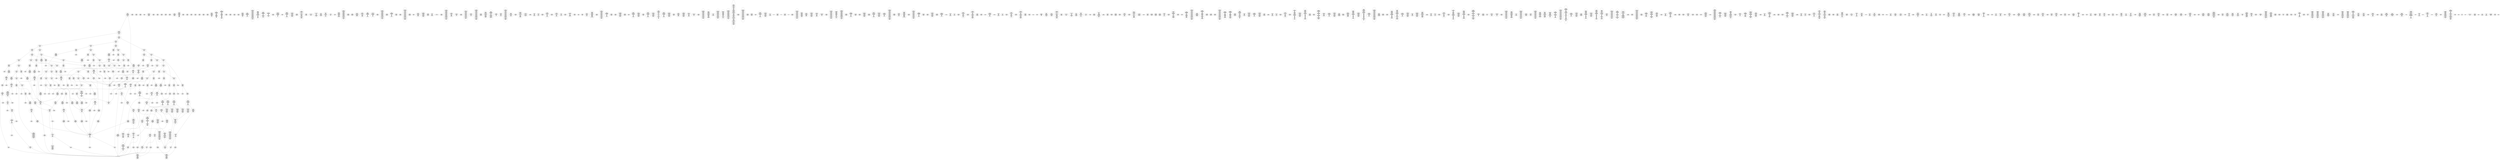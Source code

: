/* Generated by GvGen v.1.0 (https://www.github.com/stricaud/gvgen) */

digraph G {
compound=true;
   node1 [label="[anywhere]"];
   node2 [label="# 0x0
PUSHX Data
PUSHX Data
MSTORE
PUSHX LogicData
CALLDATASIZE
LT
PUSHX Data
JUMPI
"];
   node3 [label="# 0xd
PUSHX Data
CALLDATALOAD
PUSHX BitData
SHR
PUSHX LogicData
GT
PUSHX Data
JUMPI
"];
   node4 [label="# 0x1e
PUSHX LogicData
GT
PUSHX Data
JUMPI
"];
   node5 [label="# 0x29
PUSHX LogicData
GT
PUSHX Data
JUMPI
"];
   node6 [label="# 0x34
PUSHX LogicData
EQ
PUSHX Data
JUMPI
"];
   node7 [label="# 0x3f
PUSHX LogicData
EQ
PUSHX Data
JUMPI
"];
   node8 [label="# 0x4a
PUSHX LogicData
EQ
PUSHX Data
JUMPI
"];
   node9 [label="# 0x55
PUSHX LogicData
EQ
PUSHX Data
JUMPI
"];
   node10 [label="# 0x60
PUSHX LogicData
EQ
PUSHX Data
JUMPI
"];
   node11 [label="# 0x6b
PUSHX LogicData
EQ
PUSHX Data
JUMPI
"];
   node12 [label="# 0x76
PUSHX Data
REVERT
"];
   node13 [label="# 0x7a
JUMPDEST
PUSHX LogicData
EQ
PUSHX Data
JUMPI
"];
   node14 [label="# 0x86
PUSHX LogicData
EQ
PUSHX Data
JUMPI
"];
   node15 [label="# 0x91
PUSHX LogicData
EQ
PUSHX Data
JUMPI
"];
   node16 [label="# 0x9c
PUSHX LogicData
EQ
PUSHX Data
JUMPI
"];
   node17 [label="# 0xa7
PUSHX LogicData
EQ
PUSHX Data
JUMPI
"];
   node18 [label="# 0xb2
PUSHX Data
REVERT
"];
   node19 [label="# 0xb6
JUMPDEST
PUSHX LogicData
GT
PUSHX Data
JUMPI
"];
   node20 [label="# 0xc2
PUSHX LogicData
EQ
PUSHX Data
JUMPI
"];
   node21 [label="# 0xcd
PUSHX LogicData
EQ
PUSHX Data
JUMPI
"];
   node22 [label="# 0xd8
PUSHX LogicData
EQ
PUSHX Data
JUMPI
"];
   node23 [label="# 0xe3
PUSHX LogicData
EQ
PUSHX Data
JUMPI
"];
   node24 [label="# 0xee
PUSHX LogicData
EQ
PUSHX Data
JUMPI
"];
   node25 [label="# 0xf9
PUSHX Data
REVERT
"];
   node26 [label="# 0xfd
JUMPDEST
PUSHX LogicData
EQ
PUSHX Data
JUMPI
"];
   node27 [label="# 0x109
PUSHX LogicData
EQ
PUSHX Data
JUMPI
"];
   node28 [label="# 0x114
PUSHX LogicData
EQ
PUSHX Data
JUMPI
"];
   node29 [label="# 0x11f
PUSHX LogicData
EQ
PUSHX Data
JUMPI
"];
   node30 [label="# 0x12a
PUSHX LogicData
EQ
PUSHX Data
JUMPI
"];
   node31 [label="# 0x135
PUSHX Data
REVERT
"];
   node32 [label="# 0x139
JUMPDEST
PUSHX LogicData
GT
PUSHX Data
JUMPI
"];
   node33 [label="# 0x145
PUSHX LogicData
GT
PUSHX Data
JUMPI
"];
   node34 [label="# 0x150
PUSHX LogicData
EQ
PUSHX Data
JUMPI
"];
   node35 [label="# 0x15b
PUSHX LogicData
EQ
PUSHX Data
JUMPI
"];
   node36 [label="# 0x166
PUSHX LogicData
EQ
PUSHX Data
JUMPI
"];
   node37 [label="# 0x171
PUSHX LogicData
EQ
PUSHX Data
JUMPI
"];
   node38 [label="# 0x17c
PUSHX LogicData
EQ
PUSHX Data
JUMPI
"];
   node39 [label="# 0x187
PUSHX Data
REVERT
"];
   node40 [label="# 0x18b
JUMPDEST
PUSHX LogicData
EQ
PUSHX Data
JUMPI
"];
   node41 [label="# 0x197
PUSHX LogicData
EQ
PUSHX Data
JUMPI
"];
   node42 [label="# 0x1a2
PUSHX LogicData
EQ
PUSHX Data
JUMPI
"];
   node43 [label="# 0x1ad
PUSHX LogicData
EQ
PUSHX Data
JUMPI
"];
   node44 [label="# 0x1b8
PUSHX LogicData
EQ
PUSHX Data
JUMPI
"];
   node45 [label="# 0x1c3
PUSHX Data
REVERT
"];
   node46 [label="# 0x1c7
JUMPDEST
PUSHX LogicData
GT
PUSHX Data
JUMPI
"];
   node47 [label="# 0x1d3
PUSHX LogicData
EQ
PUSHX Data
JUMPI
"];
   node48 [label="# 0x1de
PUSHX LogicData
EQ
PUSHX Data
JUMPI
"];
   node49 [label="# 0x1e9
PUSHX LogicData
EQ
PUSHX Data
JUMPI
"];
   node50 [label="# 0x1f4
PUSHX LogicData
EQ
PUSHX Data
JUMPI
"];
   node51 [label="# 0x1ff
PUSHX LogicData
EQ
PUSHX Data
JUMPI
"];
   node52 [label="# 0x20a
PUSHX Data
REVERT
"];
   node53 [label="# 0x20e
JUMPDEST
PUSHX LogicData
EQ
PUSHX Data
JUMPI
"];
   node54 [label="# 0x219
PUSHX LogicData
EQ
PUSHX Data
JUMPI
"];
   node55 [label="# 0x224
PUSHX LogicData
EQ
PUSHX Data
JUMPI
"];
   node56 [label="# 0x22f
PUSHX LogicData
EQ
PUSHX Data
JUMPI
"];
   node57 [label="# 0x23a
PUSHX LogicData
EQ
PUSHX Data
JUMPI
"];
   node58 [label="# 0x245
JUMPDEST
PUSHX Data
REVERT
"];
   node59 [label="# 0x24a
JUMPDEST
CALLVALUE
ISZERO
PUSHX Data
JUMPI
"];
   node60 [label="# 0x252
PUSHX Data
REVERT
"];
   node61 [label="# 0x256
JUMPDEST
PUSHX Data
PUSHX Data
CALLDATASIZE
PUSHX Data
PUSHX Data
JUMP
"];
   node62 [label="# 0x265
JUMPDEST
PUSHX Data
JUMP
"];
   node63 [label="# 0x26a
JUMPDEST
PUSHX MemData
MLOAD
MSTORE
PUSHX ArithData
ADD
"];
   node64 [label="# 0x274
JUMPDEST
PUSHX MemData
MLOAD
SUB
RETURN
"];
   node65 [label="# 0x27d
JUMPDEST
CALLVALUE
ISZERO
PUSHX Data
JUMPI
"];
   node66 [label="# 0x285
PUSHX Data
REVERT
"];
   node67 [label="# 0x289
JUMPDEST
PUSHX Data
PUSHX StorData
SLOAD
JUMP
"];
   node68 [label="# 0x293
JUMPDEST
CALLVALUE
ISZERO
PUSHX Data
JUMPI
"];
   node69 [label="# 0x29b
PUSHX Data
REVERT
"];
   node70 [label="# 0x29f
JUMPDEST
PUSHX Data
PUSHX Data
CALLDATASIZE
PUSHX Data
PUSHX Data
JUMP
"];
   node71 [label="# 0x2ae
JUMPDEST
PUSHX Data
JUMP
"];
   node72 [label="# 0x2b3
JUMPDEST
PUSHX MemData
MLOAD
ISZERO
ISZERO
MSTORE
PUSHX ArithData
ADD
PUSHX Data
JUMP
"];
   node73 [label="# 0x2c3
JUMPDEST
CALLVALUE
ISZERO
PUSHX Data
JUMPI
"];
   node74 [label="# 0x2cb
PUSHX Data
REVERT
"];
   node75 [label="# 0x2cf
JUMPDEST
PUSHX Data
PUSHX Data
CALLDATASIZE
PUSHX Data
PUSHX Data
JUMP
"];
   node76 [label="# 0x2de
JUMPDEST
PUSHX Data
JUMP
"];
   node77 [label="# 0x2e3
JUMPDEST
STOP
"];
   node78 [label="# 0x2e5
JUMPDEST
CALLVALUE
ISZERO
PUSHX Data
JUMPI
"];
   node79 [label="# 0x2ed
PUSHX Data
REVERT
"];
   node80 [label="# 0x2f1
JUMPDEST
PUSHX Data
PUSHX Data
JUMP
"];
   node81 [label="# 0x2fa
JUMPDEST
PUSHX MemData
MLOAD
PUSHX Data
PUSHX Data
JUMP
"];
   node82 [label="# 0x307
JUMPDEST
CALLVALUE
ISZERO
PUSHX Data
JUMPI
"];
   node83 [label="# 0x30f
PUSHX Data
REVERT
"];
   node84 [label="# 0x313
JUMPDEST
PUSHX Data
PUSHX Data
CALLDATASIZE
PUSHX Data
PUSHX Data
JUMP
"];
   node85 [label="# 0x322
JUMPDEST
PUSHX Data
JUMP
"];
   node86 [label="# 0x327
JUMPDEST
CALLVALUE
ISZERO
PUSHX Data
JUMPI
"];
   node87 [label="# 0x32f
PUSHX Data
REVERT
"];
   node88 [label="# 0x333
JUMPDEST
PUSHX Data
PUSHX Data
CALLDATASIZE
PUSHX Data
PUSHX Data
JUMP
"];
   node89 [label="# 0x342
JUMPDEST
PUSHX Data
JUMP
"];
   node90 [label="# 0x347
JUMPDEST
CALLVALUE
ISZERO
PUSHX Data
JUMPI
"];
   node91 [label="# 0x34f
PUSHX Data
REVERT
"];
   node92 [label="# 0x353
JUMPDEST
PUSHX Data
PUSHX Data
CALLDATASIZE
PUSHX Data
PUSHX Data
JUMP
"];
   node93 [label="# 0x362
JUMPDEST
PUSHX Data
JUMP
"];
   node94 [label="# 0x367
JUMPDEST
CALLVALUE
ISZERO
PUSHX Data
JUMPI
"];
   node95 [label="# 0x36f
PUSHX Data
REVERT
"];
   node96 [label="# 0x373
JUMPDEST
PUSHX Data
PUSHX StorData
SLOAD
JUMP
"];
   node97 [label="# 0x37d
JUMPDEST
CALLVALUE
ISZERO
PUSHX Data
JUMPI
"];
   node98 [label="# 0x385
PUSHX Data
REVERT
"];
   node99 [label="# 0x389
JUMPDEST
PUSHX Data
PUSHX StorData
SLOAD
JUMP
"];
   node100 [label="# 0x393
JUMPDEST
CALLVALUE
ISZERO
PUSHX Data
JUMPI
"];
   node101 [label="# 0x39b
PUSHX Data
REVERT
"];
   node102 [label="# 0x39f
JUMPDEST
PUSHX Data
PUSHX StorData
SLOAD
JUMP
"];
   node103 [label="# 0x3a9
JUMPDEST
CALLVALUE
ISZERO
PUSHX Data
JUMPI
"];
   node104 [label="# 0x3b1
PUSHX Data
REVERT
"];
   node105 [label="# 0x3b5
JUMPDEST
PUSHX Data
PUSHX Data
JUMP
"];
   node106 [label="# 0x3be
JUMPDEST
CALLVALUE
ISZERO
PUSHX Data
JUMPI
"];
   node107 [label="# 0x3c6
PUSHX Data
REVERT
"];
   node108 [label="# 0x3ca
JUMPDEST
PUSHX Data
PUSHX Data
CALLDATASIZE
PUSHX Data
PUSHX Data
JUMP
"];
   node109 [label="# 0x3d9
JUMPDEST
PUSHX Data
JUMP
"];
   node110 [label="# 0x3de
JUMPDEST
CALLVALUE
ISZERO
PUSHX Data
JUMPI
"];
   node111 [label="# 0x3e6
PUSHX Data
REVERT
"];
   node112 [label="# 0x3ea
JUMPDEST
PUSHX Data
PUSHX Data
CALLDATASIZE
PUSHX Data
PUSHX Data
JUMP
"];
   node113 [label="# 0x3f9
JUMPDEST
PUSHX Data
JUMP
"];
   node114 [label="# 0x3fe
JUMPDEST
PUSHX MemData
MLOAD
PUSHX Data
PUSHX Data
JUMP
"];
   node115 [label="# 0x40b
JUMPDEST
CALLVALUE
ISZERO
PUSHX Data
JUMPI
"];
   node116 [label="# 0x413
PUSHX Data
REVERT
"];
   node117 [label="# 0x417
JUMPDEST
PUSHX Data
PUSHX Data
CALLDATASIZE
PUSHX Data
PUSHX Data
JUMP
"];
   node118 [label="# 0x426
JUMPDEST
PUSHX Data
MSTORE
PUSHX Data
PUSHX Data
MSTORE
PUSHX Data
SHA3
SLOAD
ISZERO
ISZERO
JUMP
"];
   node119 [label="# 0x43a
JUMPDEST
CALLVALUE
ISZERO
PUSHX Data
JUMPI
"];
   node120 [label="# 0x442
PUSHX Data
REVERT
"];
   node121 [label="# 0x446
JUMPDEST
PUSHX StorData
SLOAD
PUSHX BitData
AND
PUSHX Data
JUMP
"];
   node122 [label="# 0x452
JUMPDEST
CALLVALUE
ISZERO
PUSHX Data
JUMPI
"];
   node123 [label="# 0x45a
PUSHX Data
REVERT
"];
   node124 [label="# 0x45e
JUMPDEST
PUSHX Data
PUSHX Data
JUMP
"];
   node125 [label="# 0x467
JUMPDEST
CALLVALUE
ISZERO
PUSHX Data
JUMPI
"];
   node126 [label="# 0x46f
PUSHX Data
REVERT
"];
   node127 [label="# 0x473
JUMPDEST
PUSHX Data
PUSHX StorData
SLOAD
JUMP
"];
   node128 [label="# 0x47d
JUMPDEST
CALLVALUE
ISZERO
PUSHX Data
JUMPI
"];
   node129 [label="# 0x485
PUSHX Data
REVERT
"];
   node130 [label="# 0x489
JUMPDEST
PUSHX Data
PUSHX Data
CALLDATASIZE
PUSHX Data
PUSHX Data
JUMP
"];
   node131 [label="# 0x498
JUMPDEST
PUSHX Data
JUMP
"];
   node132 [label="# 0x49d
JUMPDEST
CALLVALUE
ISZERO
PUSHX Data
JUMPI
"];
   node133 [label="# 0x4a5
PUSHX Data
REVERT
"];
   node134 [label="# 0x4a9
JUMPDEST
PUSHX Data
PUSHX Data
JUMP
"];
   node135 [label="# 0x4b2
JUMPDEST
CALLVALUE
ISZERO
PUSHX Data
JUMPI
"];
   node136 [label="# 0x4ba
PUSHX Data
REVERT
"];
   node137 [label="# 0x4be
JUMPDEST
PUSHX Data
PUSHX StorData
SLOAD
JUMP
"];
   node138 [label="# 0x4c8
JUMPDEST
CALLVALUE
ISZERO
PUSHX Data
JUMPI
"];
   node139 [label="# 0x4d0
PUSHX Data
REVERT
"];
   node140 [label="# 0x4d4
JUMPDEST
PUSHX Data
PUSHX Data
CALLDATASIZE
PUSHX Data
PUSHX Data
JUMP
"];
   node141 [label="# 0x4e3
JUMPDEST
PUSHX Data
JUMP
"];
   node142 [label="# 0x4e8
JUMPDEST
CALLVALUE
ISZERO
PUSHX Data
JUMPI
"];
   node143 [label="# 0x4f0
PUSHX Data
REVERT
"];
   node144 [label="# 0x4f4
JUMPDEST
PUSHX Data
PUSHX StorData
SLOAD
JUMP
"];
   node145 [label="# 0x4fe
JUMPDEST
CALLVALUE
ISZERO
PUSHX Data
JUMPI
"];
   node146 [label="# 0x506
PUSHX Data
REVERT
"];
   node147 [label="# 0x50a
JUMPDEST
PUSHX Data
PUSHX Data
JUMP
"];
   node148 [label="# 0x513
JUMPDEST
CALLVALUE
ISZERO
PUSHX Data
JUMPI
"];
   node149 [label="# 0x51b
PUSHX Data
REVERT
"];
   node150 [label="# 0x51f
JUMPDEST
PUSHX StorData
SLOAD
PUSHX MemData
MLOAD
PUSHX ArithData
PUSHX BitData
PUSHX BitData
SHL
SUB
AND
MSTORE
PUSHX ArithData
ADD
PUSHX Data
JUMP
"];
   node151 [label="# 0x53b
JUMPDEST
CALLVALUE
ISZERO
PUSHX Data
JUMPI
"];
   node152 [label="# 0x543
PUSHX Data
REVERT
"];
   node153 [label="# 0x547
JUMPDEST
PUSHX Data
PUSHX Data
CALLDATASIZE
PUSHX Data
PUSHX Data
JUMP
"];
   node154 [label="# 0x556
JUMPDEST
PUSHX Data
JUMP
"];
   node155 [label="# 0x55b
JUMPDEST
CALLVALUE
ISZERO
PUSHX Data
JUMPI
"];
   node156 [label="# 0x563
PUSHX Data
REVERT
"];
   node157 [label="# 0x567
JUMPDEST
PUSHX Data
PUSHX Data
CALLDATASIZE
PUSHX Data
PUSHX Data
JUMP
"];
   node158 [label="# 0x576
JUMPDEST
PUSHX Data
JUMP
"];
   node159 [label="# 0x57b
JUMPDEST
PUSHX Data
PUSHX Data
CALLDATASIZE
PUSHX Data
PUSHX Data
JUMP
"];
   node160 [label="# 0x589
JUMPDEST
PUSHX Data
JUMP
"];
   node161 [label="# 0x58e
JUMPDEST
CALLVALUE
ISZERO
PUSHX Data
JUMPI
"];
   node162 [label="# 0x596
PUSHX Data
REVERT
"];
   node163 [label="# 0x59a
JUMPDEST
PUSHX Data
PUSHX Data
JUMP
"];
   node164 [label="# 0x5a3
JUMPDEST
CALLVALUE
ISZERO
PUSHX Data
JUMPI
"];
   node165 [label="# 0x5ab
PUSHX Data
REVERT
"];
   node166 [label="# 0x5af
JUMPDEST
PUSHX Data
PUSHX Data
CALLDATASIZE
PUSHX Data
PUSHX Data
JUMP
"];
   node167 [label="# 0x5be
JUMPDEST
PUSHX Data
JUMP
"];
   node168 [label="# 0x5c3
JUMPDEST
CALLVALUE
ISZERO
PUSHX Data
JUMPI
"];
   node169 [label="# 0x5cb
PUSHX Data
REVERT
"];
   node170 [label="# 0x5cf
JUMPDEST
PUSHX Data
PUSHX Data
CALLDATASIZE
PUSHX Data
PUSHX Data
JUMP
"];
   node171 [label="# 0x5de
JUMPDEST
PUSHX Data
JUMP
"];
   node172 [label="# 0x5e3
JUMPDEST
CALLVALUE
ISZERO
PUSHX Data
JUMPI
"];
   node173 [label="# 0x5eb
PUSHX Data
REVERT
"];
   node174 [label="# 0x5ef
JUMPDEST
PUSHX Data
PUSHX StorData
SLOAD
JUMP
"];
   node175 [label="# 0x5f9
JUMPDEST
CALLVALUE
ISZERO
PUSHX Data
JUMPI
"];
   node176 [label="# 0x601
PUSHX Data
REVERT
"];
   node177 [label="# 0x605
JUMPDEST
PUSHX Data
PUSHX Data
CALLDATASIZE
PUSHX Data
PUSHX Data
JUMP
"];
   node178 [label="# 0x614
JUMPDEST
PUSHX Data
MSTORE
PUSHX Data
PUSHX Data
MSTORE
PUSHX Data
SHA3
SLOAD
JUMP
"];
   node179 [label="# 0x626
JUMPDEST
CALLVALUE
ISZERO
PUSHX Data
JUMPI
"];
   node180 [label="# 0x62e
PUSHX Data
REVERT
"];
   node181 [label="# 0x632
JUMPDEST
PUSHX Data
PUSHX Data
CALLDATASIZE
PUSHX Data
PUSHX Data
JUMP
"];
   node182 [label="# 0x641
JUMPDEST
PUSHX ArithData
PUSHX BitData
PUSHX BitData
SHL
SUB
AND
PUSHX Data
MSTORE
PUSHX Data
PUSHX Data
MSTORE
PUSHX Data
SHA3
SLOAD
JUMP
"];
   node183 [label="# 0x65c
JUMPDEST
CALLVALUE
ISZERO
PUSHX Data
JUMPI
"];
   node184 [label="# 0x664
PUSHX Data
REVERT
"];
   node185 [label="# 0x668
JUMPDEST
PUSHX Data
PUSHX Data
CALLDATASIZE
PUSHX Data
PUSHX Data
JUMP
"];
   node186 [label="# 0x677
JUMPDEST
PUSHX ArithData
PUSHX BitData
PUSHX BitData
SHL
SUB
AND
PUSHX Data
MSTORE
PUSHX Data
PUSHX Data
MSTORE
PUSHX Data
SHA3
AND
MSTORE
MSTORE
SHA3
SLOAD
PUSHX BitData
AND
JUMP
"];
   node187 [label="# 0x6a5
JUMPDEST
PUSHX Data
PUSHX Data
CALLDATASIZE
PUSHX Data
PUSHX Data
JUMP
"];
   node188 [label="# 0x6b3
JUMPDEST
PUSHX Data
JUMP
"];
   node189 [label="# 0x6b8
JUMPDEST
CALLVALUE
ISZERO
PUSHX Data
JUMPI
"];
   node190 [label="# 0x6c0
PUSHX Data
REVERT
"];
   node191 [label="# 0x6c4
JUMPDEST
PUSHX Data
PUSHX Data
CALLDATASIZE
PUSHX Data
PUSHX Data
JUMP
"];
   node192 [label="# 0x6d3
JUMPDEST
PUSHX Data
JUMP
"];
   node193 [label="# 0x6d8
JUMPDEST
CALLVALUE
ISZERO
PUSHX Data
JUMPI
"];
   node194 [label="# 0x6e0
PUSHX Data
REVERT
"];
   node195 [label="# 0x6e4
JUMPDEST
PUSHX Data
PUSHX Data
JUMP
"];
   node196 [label="# 0x6ed
JUMPDEST
CALLVALUE
ISZERO
PUSHX Data
JUMPI
"];
   node197 [label="# 0x6f5
PUSHX Data
REVERT
"];
   node198 [label="# 0x6f9
JUMPDEST
PUSHX Data
PUSHX Data
CALLDATASIZE
PUSHX Data
PUSHX Data
JUMP
"];
   node199 [label="# 0x708
JUMPDEST
PUSHX Data
JUMP
"];
   node200 [label="# 0x70d
JUMPDEST
CALLVALUE
ISZERO
PUSHX Data
JUMPI
"];
   node201 [label="# 0x715
PUSHX Data
REVERT
"];
   node202 [label="# 0x719
JUMPDEST
PUSHX Data
PUSHX Data
CALLDATASIZE
PUSHX Data
PUSHX Data
JUMP
"];
   node203 [label="# 0x728
JUMPDEST
PUSHX Data
JUMP
"];
   node204 [label="# 0x72d
JUMPDEST
CALLVALUE
ISZERO
PUSHX Data
JUMPI
"];
   node205 [label="# 0x735
PUSHX Data
REVERT
"];
   node206 [label="# 0x739
JUMPDEST
PUSHX Data
PUSHX Data
CALLDATASIZE
PUSHX Data
PUSHX Data
JUMP
"];
   node207 [label="# 0x748
JUMPDEST
PUSHX Data
PUSHX Data
MSTORE
PUSHX Data
MSTORE
PUSHX Data
SHA3
SLOAD
JUMP
"];
   node208 [label="# 0x75a
JUMPDEST
PUSHX Data
PUSHX ArithData
PUSHX BitData
PUSHX BitData
SHL
SUB
AND
PUSHX Data
JUMPI
"];
   node209 [label="# 0x76b
PUSHX MemData
MLOAD
PUSHX BitData
PUSHX BitData
SHL
MSTORE
PUSHX Data
PUSHX ArithData
ADD
MSTORE
PUSHX Data
PUSHX ArithData
ADD
MSTORE
PUSHX Data
PUSHX ArithData
ADD
MSTORE
PUSHX BitData
PUSHX BitData
SHL
PUSHX ArithData
ADD
MSTORE
PUSHX ArithData
ADD
"];
   node210 [label="# 0x7c2
JUMPDEST
PUSHX MemData
MLOAD
SUB
REVERT
"];
   node211 [label="# 0x7cb
JUMPDEST
PUSHX Data
MSTORE
PUSHX Data
PUSHX Data
MSTORE
PUSHX Data
SHA3
PUSHX ArithData
PUSHX BitData
PUSHX BitData
SHL
SUB
AND
MSTORE
MSTORE
SHA3
SLOAD
JUMP
"];
   node212 [label="# 0x7f3
JUMPDEST
PUSHX Data
PUSHX ArithData
PUSHX BitData
PUSHX BitData
SHL
SUB
NOT
AND
PUSHX BitData
PUSHX BitData
SHL
EQ
PUSHX Data
JUMPI
"];
   node213 [label="# 0x80f
PUSHX ArithData
PUSHX BitData
PUSHX BitData
SHL
SUB
NOT
AND
PUSHX BitData
PUSHX BitData
SHL
EQ
"];
   node214 [label="# 0x824
JUMPDEST
PUSHX Data
JUMPI
"];
   node215 [label="# 0x82a
PUSHX BitData
PUSHX BitData
SHL
PUSHX ArithData
PUSHX BitData
PUSHX BitData
SHL
SUB
NOT
AND
EQ
"];
   node216 [label="# 0x83f
JUMPDEST
JUMP
"];
   node217 [label="# 0x845
JUMPDEST
PUSHX StorData
SLOAD
PUSHX ArithData
PUSHX BitData
PUSHX BitData
SHL
SUB
AND
CALLER
EQ
PUSHX Data
JUMPI
"];
   node218 [label="# 0x858
PUSHX MemData
MLOAD
PUSHX BitData
PUSHX BitData
SHL
MSTORE
PUSHX ArithData
ADD
PUSHX Data
PUSHX Data
JUMP
"];
   node219 [label="# 0x86f
JUMPDEST
PUSHX Data
PUSHX Data
JUMP
"];
   node220 [label="# 0x878
JUMPDEST
JUMP
"];
   node221 [label="# 0x87b
JUMPDEST
PUSHX Data
PUSHX StorData
SLOAD
PUSHX Data
PUSHX Data
JUMP
"];
   node222 [label="# 0x88a
JUMPDEST
PUSHX ArithData
ADD
PUSHX ArithData
DIV
MUL
PUSHX ArithData
ADD
PUSHX MemData
MLOAD
ADD
PUSHX Data
MSTORE
MSTORE
PUSHX ArithData
ADD
SLOAD
PUSHX Data
PUSHX Data
JUMP
"];
   node223 [label="# 0x8b6
JUMPDEST
ISZERO
PUSHX Data
JUMPI
"];
   node224 [label="# 0x8bd
PUSHX LogicData
LT
PUSHX Data
JUMPI
"];
   node225 [label="# 0x8c5
PUSHX ArithData
SLOAD
DIV
MUL
MSTORE
PUSHX ArithData
ADD
PUSHX Data
JUMP
"];
   node226 [label="# 0x8d8
JUMPDEST
ADD
PUSHX Data
MSTORE
PUSHX Data
PUSHX Data
SHA3
"];
   node227 [label="# 0x8e6
JUMPDEST
SLOAD
MSTORE
PUSHX ArithData
ADD
PUSHX ArithData
ADD
GT
PUSHX Data
JUMPI
"];
   node228 [label="# 0x8fa
SUB
PUSHX BitData
AND
ADD
"];
   node229 [label="# 0x903
JUMPDEST
JUMP
"];
   node230 [label="# 0x90d
JUMPDEST
PUSHX Data
MSTORE
PUSHX Data
PUSHX Data
MSTORE
PUSHX Data
SHA3
SLOAD
PUSHX Data
PUSHX Data
JUMPI
"];
   node231 [label="# 0x924
PUSHX MemData
MLOAD
PUSHX BitData
PUSHX BitData
SHL
MSTORE
PUSHX Data
PUSHX ArithData
ADD
MSTORE
PUSHX Data
PUSHX ArithData
ADD
MSTORE
PUSHX BitData
PUSHX BitData
SHL
PUSHX ArithData
ADD
MSTORE
PUSHX ArithData
ADD
PUSHX Data
JUMP
"];
   node232 [label="# 0x964
JUMPDEST
PUSHX Data
PUSHX Data
JUMP
"];
   node233 [label="# 0x96d
JUMPDEST
PUSHX Data
PUSHX Data
JUMP
"];
   node234 [label="# 0x976
JUMPDEST
PUSHX MemData
MLOAD
PUSHX ArithData
ADD
PUSHX Data
PUSHX Data
JUMP
"];
   node235 [label="# 0x987
JUMPDEST
PUSHX MemData
MLOAD
PUSHX ArithData
SUB
SUB
MSTORE
PUSHX Data
MSTORE
JUMP
"];
   node236 [label="# 0x99d
JUMPDEST
CALLER
PUSHX ArithData
PUSHX BitData
PUSHX BitData
SHL
SUB
AND
EQ
PUSHX Data
JUMPI
"];
   node237 [label="# 0x9af
PUSHX StorData
SLOAD
PUSHX ArithData
PUSHX BitData
PUSHX BitData
SHL
SUB
AND
CALLER
EQ
"];
   node238 [label="# 0x9be
JUMPDEST
PUSHX Data
JUMPI
"];
   node239 [label="# 0x9c3
PUSHX MemData
MLOAD
PUSHX BitData
PUSHX BitData
SHL
MSTORE
PUSHX Data
PUSHX ArithData
ADD
MSTORE
PUSHX Data
PUSHX ArithData
ADD
MSTORE
PUSHX BitData
PUSHX BitData
SHL
PUSHX ArithData
ADD
MSTORE
PUSHX ArithData
ADD
PUSHX Data
JUMP
"];
   node240 [label="# 0xa03
JUMPDEST
PUSHX Data
PUSHX Data
JUMP
"];
   node241 [label="# 0xa0c
JUMPDEST
PUSHX ArithData
PUSHX BitData
PUSHX BitData
SHL
SUB
AND
CALLER
EQ
PUSHX Data
JUMPI
"];
   node242 [label="# 0xa1e
PUSHX Data
CALLER
PUSHX Data
JUMP
"];
   node243 [label="# 0xa28
JUMPDEST
PUSHX Data
JUMPI
"];
   node244 [label="# 0xa2d
PUSHX MemData
MLOAD
PUSHX BitData
PUSHX BitData
SHL
MSTORE
PUSHX Data
PUSHX ArithData
ADD
MSTORE
PUSHX Data
PUSHX ArithData
ADD
MSTORE
PUSHX Data
PUSHX ArithData
ADD
MSTORE
PUSHX BitData
PUSHX BitData
SHL
PUSHX ArithData
ADD
MSTORE
PUSHX ArithData
ADD
PUSHX Data
JUMP
"];
   node245 [label="# 0xa8f
JUMPDEST
PUSHX Data
PUSHX Data
JUMP
"];
   node246 [label="# 0xa9c
JUMPDEST
JUMP
"];
   node247 [label="# 0xaa3
JUMPDEST
PUSHX StorData
SLOAD
PUSHX ArithData
PUSHX BitData
PUSHX BitData
SHL
SUB
AND
CALLER
EQ
PUSHX Data
JUMPI
"];
   node248 [label="# 0xab6
PUSHX MemData
MLOAD
PUSHX BitData
PUSHX BitData
SHL
MSTORE
PUSHX ArithData
ADD
PUSHX Data
PUSHX Data
JUMP
"];
   node249 [label="# 0xacd
JUMPDEST
PUSHX Data
PUSHX Data
JUMP
"];
   node250 [label="# 0xad5
JUMPDEST
JUMP
"];
   node251 [label="# 0xad7
JUMPDEST
PUSHX StorData
SLOAD
PUSHX BitData
AND
ISZERO
PUSHX Data
JUMPI
"];
   node252 [label="# 0xae3
PUSHX MemData
MLOAD
PUSHX BitData
PUSHX BitData
SHL
MSTORE
PUSHX ArithData
ADD
PUSHX Data
PUSHX Data
JUMP
"];
   node253 [label="# 0xafa
JUMPDEST
PUSHX Data
CALLER
PUSHX Data
JUMP
"];
   node254 [label="# 0xb05
JUMPDEST
LT
ISZERO
ISZERO
PUSHX Data
JUMPI
"];
   node255 [label="# 0xb0e
PUSHX LogicData
GT
"];
   node256 [label="# 0xb13
JUMPDEST
PUSHX Data
JUMPI
"];
   node257 [label="# 0xb18
PUSHX MemData
MLOAD
PUSHX BitData
PUSHX BitData
SHL
MSTORE
PUSHX Data
PUSHX ArithData
ADD
MSTORE
PUSHX ArithData
ADD
MSTORE
PUSHX Data
PUSHX ArithData
ADD
MSTORE
PUSHX BitData
PUSHX BitData
SHL
PUSHX ArithData
ADD
MSTORE
PUSHX ArithData
ADD
PUSHX Data
JUMP
"];
   node258 [label="# 0xb6b
JUMPDEST
PUSHX StorData
SLOAD
TIMESTAMP
LT
ISZERO
ISZERO
PUSHX Data
JUMPI
"];
   node259 [label="# 0xb78
PUSHX StorData
SLOAD
TIMESTAMP
GT
ISZERO
"];
   node260 [label="# 0xb7f
JUMPDEST
PUSHX Data
JUMPI
"];
   node261 [label="# 0xb84
PUSHX MemData
MLOAD
PUSHX BitData
PUSHX BitData
SHL
MSTORE
PUSHX Data
PUSHX ArithData
ADD
MSTORE
PUSHX Data
PUSHX ArithData
ADD
MSTORE
PUSHX Data
PUSHX ArithData
ADD
MSTORE
PUSHX ArithData
ADD
PUSHX Data
JUMP
"];
   node262 [label="# 0xbcb
JUMPDEST
PUSHX StorData
SLOAD
LT
PUSHX Data
JUMPI
"];
   node263 [label="# 0xbd5
PUSHX MemData
MLOAD
PUSHX BitData
PUSHX BitData
SHL
MSTORE
PUSHX Data
PUSHX ArithData
ADD
MSTORE
PUSHX Data
PUSHX ArithData
ADD
MSTORE
PUSHX Data
PUSHX ArithData
ADD
MSTORE
PUSHX BitData
PUSHX BitData
SHL
PUSHX ArithData
ADD
MSTORE
PUSHX ArithData
ADD
PUSHX Data
JUMP
"];
   node264 [label="# 0xc2c
JUMPDEST
PUSHX Data
CALLER
PUSHX Data
JUMP
"];
   node265 [label="# 0xc37
JUMPDEST
PUSHX Data
CALLER
PUSHX StorData
SLOAD
PUSHX MemData
MLOAD
PUSHX ArithData
ADD
PUSHX Data
MSTORE
PUSHX Data
MSTORE
PUSHX Data
JUMP
"];
   node266 [label="# 0xc54
JUMPDEST
CALLER
PUSHX ArithData
PUSHX BitData
PUSHX BitData
SHL
SUB
AND
PUSHX StorData
SLOAD
PUSHX Data
PUSHX MemData
MLOAD
PUSHX Data
MSTORE
PUSHX ArithData
ADD
JUMP
"];
   node267 [label="# 0xc93
JUMPDEST
PUSHX MemData
MLOAD
SUB
LOGX
JUMP
"];
   node268 [label="# 0xc9f
JUMPDEST
PUSHX Data
MLOAD
MLOAD
EQ
PUSHX Data
JUMPI
"];
   node269 [label="# 0xcab
PUSHX MemData
MLOAD
PUSHX BitData
PUSHX BitData
SHL
MSTORE
PUSHX Data
PUSHX ArithData
ADD
MSTORE
PUSHX Data
PUSHX ArithData
ADD
MSTORE
PUSHX Data
PUSHX ArithData
ADD
MSTORE
PUSHX BitData
PUSHX BitData
SHL
PUSHX ArithData
ADD
MSTORE
PUSHX ArithData
ADD
PUSHX Data
JUMP
"];
   node270 [label="# 0xd04
JUMPDEST
PUSHX Data
MLOAD
PUSHX LogicData
GT
ISZERO
PUSHX Data
JUMPI
"];
   node271 [label="# 0xd19
PUSHX Data
PUSHX Data
JUMP
"];
   node272 [label="# 0xd20
JUMPDEST
PUSHX MemData
MLOAD
MSTORE
PUSHX ArithData
MUL
PUSHX ArithData
ADD
ADD
PUSHX Data
MSTORE
ISZERO
PUSHX Data
JUMPI
"];
   node273 [label="# 0xd3a
PUSHX ArithData
ADD
PUSHX ArithData
MUL
CALLDATASIZE
CALLDATACOPY
ADD
"];
   node274 [label="# 0xd49
JUMPDEST
PUSHX Data
"];
   node275 [label="# 0xd4f
JUMPDEST
MLOAD
LT
ISZERO
PUSHX Data
JUMPI
"];
   node276 [label="# 0xd59
PUSHX Data
MLOAD
LT
PUSHX Data
JUMPI
"];
   node277 [label="# 0xd66
PUSHX Data
PUSHX Data
JUMP
"];
   node278 [label="# 0xd6d
JUMPDEST
PUSHX ArithData
MUL
PUSHX ArithData
ADD
ADD
MLOAD
MLOAD
LT
PUSHX Data
JUMPI
"];
   node279 [label="# 0xd80
PUSHX Data
PUSHX Data
JUMP
"];
   node280 [label="# 0xd87
JUMPDEST
PUSHX ArithData
MUL
PUSHX ArithData
ADD
ADD
MLOAD
PUSHX Data
JUMP
"];
   node281 [label="# 0xd94
JUMPDEST
MLOAD
LT
PUSHX Data
JUMPI
"];
   node282 [label="# 0xd9f
PUSHX Data
PUSHX Data
JUMP
"];
   node283 [label="# 0xda6
JUMPDEST
PUSHX ArithData
MUL
ADD
ADD
MSTORE
PUSHX Data
PUSHX Data
JUMP
"];
   node284 [label="# 0xdba
JUMPDEST
PUSHX Data
JUMP
"];
   node285 [label="# 0xdc1
JUMPDEST
JUMP
"];
   node286 [label="# 0xdc9
JUMPDEST
PUSHX StorData
SLOAD
PUSHX ArithData
PUSHX BitData
PUSHX BitData
SHL
SUB
AND
CALLER
EQ
PUSHX Data
JUMPI
"];
   node287 [label="# 0xddc
PUSHX MemData
MLOAD
PUSHX BitData
PUSHX BitData
SHL
MSTORE
PUSHX ArithData
ADD
PUSHX Data
PUSHX Data
JUMP
"];
   node288 [label="# 0xdf3
JUMPDEST
PUSHX Data
PUSHX StorData
PUSHX Data
SLOAD
PUSHX Data
PUSHX Data
JUMP
"];
   node289 [label="# 0xe06
JUMPDEST
SSTORE
JUMP
"];
   node290 [label="# 0xe0d
JUMPDEST
PUSHX StorData
SLOAD
TIMESTAMP
GT
PUSHX Data
JUMPI
"];
   node291 [label="# 0xe18
PUSHX Data
MSTORE
PUSHX Data
PUSHX Data
MSTORE
PUSHX MemData
MLOAD
PUSHX Data
PUSHX Data
CODECOPY
MLOAD
MSTORE
SLOAD
PUSHX LogicData
EQ
"];
   node292 [label="# 0xe36
JUMPDEST
PUSHX Data
JUMPI
"];
   node293 [label="# 0xe3b
PUSHX MemData
MLOAD
PUSHX BitData
PUSHX BitData
SHL
MSTORE
PUSHX Data
PUSHX ArithData
ADD
MSTORE
PUSHX Data
PUSHX ArithData
ADD
MSTORE
PUSHX Data
PUSHX ArithData
ADD
MSTORE
PUSHX ArithData
ADD
PUSHX Data
JUMP
"];
   node294 [label="# 0xe82
JUMPDEST
PUSHX ArithData
PUSHX BitData
PUSHX BitData
SHL
SUB
AND
CALLER
EQ
PUSHX Data
JUMPI
"];
   node295 [label="# 0xe94
PUSHX Data
CALLER
PUSHX Data
JUMP
"];
   node296 [label="# 0xe9e
JUMPDEST
PUSHX Data
JUMPI
"];
   node297 [label="# 0xea3
PUSHX MemData
MLOAD
PUSHX BitData
PUSHX BitData
SHL
MSTORE
PUSHX ArithData
ADD
PUSHX Data
PUSHX Data
JUMP
"];
   node298 [label="# 0xeba
JUMPDEST
PUSHX Data
PUSHX Data
JUMP
"];
   node299 [label="# 0xec5
JUMPDEST
JUMP
"];
   node300 [label="# 0xeca
JUMPDEST
PUSHX StorData
SLOAD
PUSHX ArithData
PUSHX BitData
PUSHX BitData
SHL
SUB
AND
CALLER
EQ
PUSHX Data
JUMPI
"];
   node301 [label="# 0xedd
PUSHX MemData
MLOAD
PUSHX BitData
PUSHX BitData
SHL
MSTORE
PUSHX ArithData
ADD
PUSHX Data
PUSHX Data
JUMP
"];
   node302 [label="# 0xef4
JUMPDEST
PUSHX Data
PUSHX Data
PUSHX Data
JUMP
"];
   node303 [label="# 0xefe
JUMPDEST
PUSHX StorData
SLOAD
PUSHX ArithData
PUSHX BitData
PUSHX BitData
SHL
SUB
AND
CALLER
EQ
PUSHX Data
JUMPI
"];
   node304 [label="# 0xf11
PUSHX MemData
MLOAD
PUSHX BitData
PUSHX BitData
SHL
MSTORE
PUSHX ArithData
ADD
PUSHX Data
PUSHX Data
JUMP
"];
   node305 [label="# 0xf28
JUMPDEST
PUSHX Data
SSTORE
JUMP
"];
   node306 [label="# 0xf2d
JUMPDEST
PUSHX StorData
SLOAD
PUSHX ArithData
PUSHX BitData
PUSHX BitData
SHL
SUB
AND
CALLER
EQ
PUSHX Data
JUMPI
"];
   node307 [label="# 0xf40
PUSHX MemData
MLOAD
PUSHX BitData
PUSHX BitData
SHL
MSTORE
PUSHX ArithData
ADD
PUSHX Data
PUSHX Data
JUMP
"];
   node308 [label="# 0xf57
JUMPDEST
PUSHX Data
PUSHX Data
JUMP
"];
   node309 [label="# 0xf5f
JUMPDEST
PUSHX StorData
SLOAD
PUSHX ArithData
PUSHX BitData
PUSHX BitData
SHL
SUB
AND
CALLER
EQ
PUSHX Data
JUMPI
"];
   node310 [label="# 0xf72
PUSHX MemData
MLOAD
PUSHX BitData
PUSHX BitData
SHL
MSTORE
PUSHX ArithData
ADD
PUSHX Data
PUSHX Data
JUMP
"];
   node311 [label="# 0xf89
JUMPDEST
PUSHX StorData
SLOAD
PUSHX BitData
AND
PUSHX BitData
NOT
AND
OR
PUSHX ArithData
AND
MUL
OR
PUSHX BitData
NOT
AND
PUSHX ArithData
AND
MUL
OR
SSTORE
JUMP
"];
   node312 [label="# 0xfbf
JUMPDEST
PUSHX StorData
SLOAD
PUSHX ArithData
PUSHX BitData
PUSHX BitData
SHL
SUB
AND
CALLER
EQ
PUSHX Data
JUMPI
"];
   node313 [label="# 0xfd2
PUSHX MemData
MLOAD
PUSHX BitData
PUSHX BitData
SHL
MSTORE
PUSHX ArithData
ADD
PUSHX Data
PUSHX Data
JUMP
"];
   node314 [label="# 0xfe9
JUMPDEST
PUSHX Data
SSTORE
JUMP
"];
   node315 [label="# 0xfee
JUMPDEST
PUSHX StorData
SLOAD
PUSHX BitData
AND
ISZERO
PUSHX Data
JUMPI
"];
   node316 [label="# 0xffa
PUSHX MemData
MLOAD
PUSHX BitData
PUSHX BitData
SHL
MSTORE
PUSHX ArithData
ADD
PUSHX Data
PUSHX Data
JUMP
"];
   node317 [label="# 0x1011
JUMPDEST
PUSHX StorData
SLOAD
TIMESTAMP
LT
ISZERO
ISZERO
PUSHX Data
JUMPI
"];
   node318 [label="# 0x101e
PUSHX StorData
SLOAD
TIMESTAMP
GT
ISZERO
"];
   node319 [label="# 0x1025
JUMPDEST
PUSHX Data
JUMPI
"];
   node320 [label="# 0x102a
PUSHX MemData
MLOAD
PUSHX BitData
PUSHX BitData
SHL
MSTORE
PUSHX Data
PUSHX ArithData
ADD
MSTORE
PUSHX Data
PUSHX ArithData
ADD
MSTORE
PUSHX Data
PUSHX ArithData
ADD
MSTORE
PUSHX ArithData
ADD
PUSHX Data
JUMP
"];
   node321 [label="# 0x1071
JUMPDEST
PUSHX Data
MSTORE
PUSHX Data
PUSHX Data
MSTORE
PUSHX MemData
MLOAD
PUSHX Data
PUSHX Data
CODECOPY
MLOAD
MSTORE
SLOAD
PUSHX Data
PUSHX Data
PUSHX Data
JUMP
"];
   node322 [label="# 0x1099
JUMPDEST
GT
ISZERO
PUSHX Data
JUMPI
"];
   node323 [label="# 0x10a0
PUSHX MemData
MLOAD
PUSHX BitData
PUSHX BitData
SHL
MSTORE
PUSHX Data
PUSHX ArithData
ADD
MSTORE
PUSHX ArithData
ADD
MSTORE
PUSHX Data
PUSHX ArithData
ADD
MSTORE
PUSHX ArithData
ADD
PUSHX Data
JUMP
"];
   node324 [label="# 0x10e7
JUMPDEST
PUSHX StorData
SLOAD
CALLER
PUSHX Data
MSTORE
PUSHX Data
PUSHX Data
MSTORE
PUSHX Data
SHA3
SLOAD
PUSHX Data
DIV
PUSHX BitData
AND
GT
PUSHX Data
JUMPI
"];
   node325 [label="# 0x110a
PUSHX MemData
MLOAD
PUSHX BitData
PUSHX BitData
SHL
MSTORE
PUSHX Data
PUSHX ArithData
ADD
MSTORE
PUSHX Data
PUSHX ArithData
ADD
MSTORE
PUSHX BitData
PUSHX BitData
SHL
PUSHX ArithData
ADD
MSTORE
PUSHX ArithData
ADD
PUSHX Data
JUMP
"];
   node326 [label="# 0x114a
JUMPDEST
PUSHX Data
MLOAD
PUSHX ArithData
ADD
MSTORE
PUSHX BitData
NOT
CALLER
PUSHX BitData
SHL
AND
ADD
MSTORE
PUSHX Data
PUSHX ArithData
ADD
MSTORE
PUSHX Data
PUSHX ArithData
ADD
PUSHX MemData
MLOAD
PUSHX ArithData
SUB
SUB
MSTORE
PUSHX Data
MSTORE
MLOAD
PUSHX ArithData
ADD
SHA3
PUSHX Data
PUSHX ArithData
MUL
PUSHX ArithData
ADD
PUSHX MemData
MLOAD
ADD
PUSHX Data
MSTORE
MSTORE
PUSHX ArithData
ADD
PUSHX ArithData
MUL
CALLDATACOPY
PUSHX Data
ADD
MSTORE
PUSHX StorData
SLOAD
PUSHX Data
JUMP
"];
   node327 [label="# 0x11d5
JUMPDEST
PUSHX Data
JUMPI
"];
   node328 [label="# 0x11da
PUSHX MemData
MLOAD
PUSHX BitData
PUSHX BitData
SHL
MSTORE
PUSHX Data
PUSHX ArithData
ADD
MSTORE
PUSHX Data
PUSHX ArithData
ADD
MSTORE
PUSHX Data
PUSHX ArithData
ADD
MSTORE
PUSHX BitData
PUSHX BitData
SHL
PUSHX ArithData
ADD
MSTORE
PUSHX ArithData
ADD
PUSHX Data
JUMP
"];
   node329 [label="# 0x122b
JUMPDEST
PUSHX Data
PUSHX Data
JUMP
"];
   node330 [label="# 0x1234
JUMPDEST
PUSHX Data
PUSHX StorData
SLOAD
PUSHX Data
PUSHX Data
JUMP
"];
   node331 [label="# 0x1243
JUMPDEST
PUSHX Data
CALLER
PUSHX Data
JUMP
"];
   node332 [label="# 0x124e
JUMPDEST
JUMP
"];
   node333 [label="# 0x1252
JUMPDEST
PUSHX StorData
SLOAD
PUSHX ArithData
PUSHX BitData
PUSHX BitData
SHL
SUB
AND
CALLER
EQ
PUSHX Data
JUMPI
"];
   node334 [label="# 0x1265
PUSHX MemData
MLOAD
PUSHX BitData
PUSHX BitData
SHL
MSTORE
PUSHX ArithData
ADD
PUSHX Data
PUSHX Data
JUMP
"];
   node335 [label="# 0x127c
JUMPDEST
GT
ISZERO
PUSHX Data
JUMPI
"];
   node336 [label="# 0x1286
GT
"];
   node337 [label="# 0x128a
JUMPDEST
ISZERO
PUSHX Data
JUMPI
"];
   node338 [label="# 0x1291
GT
"];
   node339 [label="# 0x1295
JUMPDEST
ISZERO
PUSHX Data
JUMPI
"];
   node340 [label="# 0x129c
GT
"];
   node341 [label="# 0x12a0
JUMPDEST
PUSHX Data
JUMPI
"];
   node342 [label="# 0x12a5
PUSHX MemData
MLOAD
PUSHX BitData
PUSHX BitData
SHL
MSTORE
PUSHX Data
PUSHX ArithData
ADD
MSTORE
PUSHX Data
PUSHX ArithData
ADD
MSTORE
PUSHX Data
PUSHX ArithData
ADD
MSTORE
PUSHX ArithData
ADD
PUSHX Data
JUMP
"];
   node343 [label="# 0x12ec
JUMPDEST
PUSHX Data
SSTORE
PUSHX Data
SSTORE
PUSHX Data
SSTORE
PUSHX Data
SSTORE
PUSHX Data
SSTORE
JUMP
"];
   node344 [label="# 0x1303
JUMPDEST
PUSHX StorData
SLOAD
PUSHX BitData
AND
ISZERO
PUSHX Data
JUMPI
"];
   node345 [label="# 0x130f
PUSHX MemData
MLOAD
PUSHX BitData
PUSHX BitData
SHL
MSTORE
PUSHX ArithData
ADD
PUSHX Data
PUSHX Data
JUMP
"];
   node346 [label="# 0x1326
JUMPDEST
PUSHX StorData
SLOAD
TIMESTAMP
LT
ISZERO
ISZERO
PUSHX Data
JUMPI
"];
   node347 [label="# 0x1333
PUSHX StorData
SLOAD
TIMESTAMP
GT
ISZERO
"];
   node348 [label="# 0x133a
JUMPDEST
PUSHX Data
JUMPI
"];
   node349 [label="# 0x133f
PUSHX MemData
MLOAD
PUSHX BitData
PUSHX BitData
SHL
MSTORE
PUSHX Data
PUSHX ArithData
ADD
MSTORE
PUSHX Data
PUSHX ArithData
ADD
MSTORE
PUSHX Data
PUSHX ArithData
ADD
MSTORE
PUSHX ArithData
ADD
PUSHX Data
JUMP
"];
   node350 [label="# 0x1386
JUMPDEST
PUSHX StorData
SLOAD
CALLER
PUSHX Data
MSTORE
PUSHX Data
PUSHX Data
MSTORE
PUSHX Data
SHA3
SLOAD
PUSHX Data
DIV
PUSHX BitData
AND
GT
PUSHX Data
JUMPI
"];
   node351 [label="# 0x13a8
PUSHX MemData
MLOAD
PUSHX BitData
PUSHX BitData
SHL
MSTORE
PUSHX Data
PUSHX ArithData
ADD
MSTORE
PUSHX Data
PUSHX ArithData
ADD
MSTORE
PUSHX BitData
PUSHX BitData
SHL
PUSHX ArithData
ADD
MSTORE
PUSHX ArithData
ADD
PUSHX Data
JUMP
"];
   node352 [label="# 0x13e8
JUMPDEST
PUSHX Data
PUSHX Data
JUMP
"];
   node353 [label="# 0x13f1
JUMPDEST
PUSHX ArithData
PUSHX BitData
PUSHX BitData
SHL
SUB
AND
CALLER
EQ
PUSHX Data
JUMPI
"];
   node354 [label="# 0x1403
PUSHX Data
CALLER
PUSHX Data
JUMP
"];
   node355 [label="# 0x140d
JUMPDEST
PUSHX Data
JUMPI
"];
   node356 [label="# 0x1412
PUSHX MemData
MLOAD
PUSHX BitData
PUSHX BitData
SHL
MSTORE
PUSHX ArithData
ADD
PUSHX Data
PUSHX Data
JUMP
"];
   node357 [label="# 0x1429
JUMPDEST
PUSHX Data
PUSHX Data
JUMP
"];
   node358 [label="# 0x1436
JUMPDEST
PUSHX StorData
SLOAD
PUSHX ArithData
PUSHX BitData
PUSHX BitData
SHL
SUB
AND
CALLER
EQ
PUSHX Data
JUMPI
"];
   node359 [label="# 0x1449
PUSHX MemData
MLOAD
PUSHX BitData
PUSHX BitData
SHL
MSTORE
PUSHX ArithData
ADD
PUSHX Data
PUSHX Data
JUMP
"];
   node360 [label="# 0x1460
JUMPDEST
PUSHX LogicData
PUSHX StorData
SLOAD
GT
PUSHX Data
JUMPI
"];
   node361 [label="# 0x146b
PUSHX MemData
MLOAD
PUSHX BitData
PUSHX BitData
SHL
MSTORE
PUSHX Data
PUSHX ArithData
ADD
MSTORE
PUSHX Data
PUSHX ArithData
ADD
MSTORE
PUSHX Data
PUSHX ArithData
ADD
MSTORE
PUSHX ArithData
ADD
PUSHX Data
JUMP
"];
   node362 [label="# 0x14b2
JUMPDEST
PUSHX Data
PUSHX StorData
PUSHX Data
SLOAD
PUSHX Data
PUSHX Data
JUMP
"];
   node363 [label="# 0x14c5
JUMPDEST
PUSHX StorData
SLOAD
PUSHX ArithData
PUSHX BitData
PUSHX BitData
SHL
SUB
AND
CALLER
EQ
PUSHX Data
JUMPI
"];
   node364 [label="# 0x14d8
PUSHX MemData
MLOAD
PUSHX BitData
PUSHX BitData
SHL
MSTORE
PUSHX ArithData
ADD
PUSHX Data
PUSHX Data
JUMP
"];
   node365 [label="# 0x14ef
JUMPDEST
PUSHX ArithData
PUSHX BitData
PUSHX BitData
SHL
SUB
AND
PUSHX Data
JUMPI
"];
   node366 [label="# 0x14fe
PUSHX MemData
MLOAD
PUSHX BitData
PUSHX BitData
SHL
MSTORE
PUSHX Data
PUSHX ArithData
ADD
MSTORE
PUSHX Data
PUSHX ArithData
ADD
MSTORE
PUSHX Data
PUSHX ArithData
ADD
MSTORE
PUSHX BitData
PUSHX BitData
SHL
PUSHX ArithData
ADD
MSTORE
PUSHX ArithData
ADD
PUSHX Data
JUMP
"];
   node367 [label="# 0x1554
JUMPDEST
PUSHX Data
PUSHX Data
JUMP
"];
   node368 [label="# 0x155d
JUMPDEST
PUSHX StorData
SLOAD
TIMESTAMP
GT
PUSHX Data
JUMPI
"];
   node369 [label="# 0x1568
PUSHX Data
MSTORE
PUSHX Data
PUSHX Data
MSTORE
PUSHX MemData
MLOAD
PUSHX Data
PUSHX Data
CODECOPY
MLOAD
MSTORE
SLOAD
PUSHX LogicData
EQ
"];
   node370 [label="# 0x1586
JUMPDEST
PUSHX Data
JUMPI
"];
   node371 [label="# 0x158b
PUSHX MemData
MLOAD
PUSHX BitData
PUSHX BitData
SHL
MSTORE
PUSHX Data
PUSHX ArithData
ADD
MSTORE
PUSHX Data
PUSHX ArithData
ADD
MSTORE
PUSHX Data
PUSHX ArithData
ADD
MSTORE
PUSHX ArithData
ADD
PUSHX Data
JUMP
"];
   node372 [label="# 0x15d2
JUMPDEST
PUSHX ArithData
PUSHX BitData
PUSHX BitData
SHL
SUB
AND
CALLER
EQ
PUSHX Data
JUMPI
"];
   node373 [label="# 0x15e4
PUSHX Data
CALLER
PUSHX Data
JUMP
"];
   node374 [label="# 0x15ee
JUMPDEST
PUSHX Data
JUMPI
"];
   node375 [label="# 0x15f3
PUSHX MemData
MLOAD
PUSHX BitData
PUSHX BitData
SHL
MSTORE
PUSHX ArithData
ADD
PUSHX Data
PUSHX Data
JUMP
"];
   node376 [label="# 0x160a
JUMPDEST
PUSHX Data
PUSHX Data
JUMP
"];
   node377 [label="# 0x1615
JUMPDEST
PUSHX ArithData
PUSHX BitData
PUSHX BitData
SHL
SUB
AND
PUSHX Data
JUMPI
"];
   node378 [label="# 0x1624
PUSHX Data
"];
   node379 [label="# 0x1626
JUMPDEST
MLOAD
LT
ISZERO
PUSHX Data
JUMPI
"];
   node380 [label="# 0x1630
MLOAD
LT
PUSHX Data
JUMPI
"];
   node381 [label="# 0x163a
PUSHX Data
PUSHX Data
JUMP
"];
   node382 [label="# 0x1641
JUMPDEST
PUSHX ArithData
MUL
PUSHX ArithData
ADD
ADD
MLOAD
PUSHX Data
PUSHX Data
MLOAD
LT
PUSHX Data
JUMPI
"];
   node383 [label="# 0x1658
PUSHX Data
PUSHX Data
JUMP
"];
   node384 [label="# 0x165f
JUMPDEST
PUSHX ArithData
MUL
PUSHX ArithData
ADD
ADD
MLOAD
MSTORE
PUSHX ArithData
ADD
MSTORE
PUSHX ArithData
ADD
PUSHX Data
SHA3
PUSHX Data
SLOAD
PUSHX Data
PUSHX Data
JUMP
"];
   node385 [label="# 0x1684
JUMPDEST
SSTORE
PUSHX Data
PUSHX Data
JUMP
"];
   node386 [label="# 0x1693
JUMPDEST
PUSHX Data
JUMP
"];
   node387 [label="# 0x169a
JUMPDEST
"];
   node388 [label="# 0x169c
JUMPDEST
PUSHX ArithData
PUSHX BitData
PUSHX BitData
SHL
SUB
AND
PUSHX Data
JUMPI
"];
   node389 [label="# 0x16ab
PUSHX Data
"];
   node390 [label="# 0x16ad
JUMPDEST
MLOAD
LT
ISZERO
PUSHX Data
JUMPI
"];
   node391 [label="# 0x16b7
MLOAD
LT
PUSHX Data
JUMPI
"];
   node392 [label="# 0x16c1
PUSHX Data
PUSHX Data
JUMP
"];
   node393 [label="# 0x16c8
JUMPDEST
PUSHX ArithData
MUL
PUSHX ArithData
ADD
ADD
MLOAD
PUSHX Data
PUSHX Data
MLOAD
LT
PUSHX Data
JUMPI
"];
   node394 [label="# 0x16df
PUSHX Data
PUSHX Data
JUMP
"];
   node395 [label="# 0x16e6
JUMPDEST
PUSHX ArithData
MUL
PUSHX ArithData
ADD
ADD
MLOAD
MSTORE
PUSHX ArithData
ADD
MSTORE
PUSHX ArithData
ADD
PUSHX Data
SHA3
PUSHX Data
SLOAD
PUSHX Data
PUSHX Data
JUMP
"];
   node396 [label="# 0x170b
JUMPDEST
SSTORE
PUSHX Data
PUSHX Data
JUMP
"];
   node397 [label="# 0x171a
JUMPDEST
PUSHX Data
JUMP
"];
   node398 [label="# 0x1721
JUMPDEST
"];
   node399 [label="# 0x1723
JUMPDEST
JUMP
"];
   node400 [label="# 0x172b
JUMPDEST
EXTCODESIZE
ISZERO
ISZERO
JUMP
"];
   node401 [label="# 0x1731
JUMPDEST
MLOAD
PUSHX Data
PUSHX Data
PUSHX ArithData
ADD
PUSHX Data
JUMP
"];
   node402 [label="# 0x1744
JUMPDEST
PUSHX Data
PUSHX StorData
SLOAD
PUSHX Data
PUSHX Data
JUMP
"];
   node403 [label="# 0x1753
JUMPDEST
PUSHX ArithData
ADD
PUSHX ArithData
DIV
MUL
PUSHX ArithData
ADD
PUSHX MemData
MLOAD
ADD
PUSHX Data
MSTORE
MSTORE
PUSHX ArithData
ADD
SLOAD
PUSHX Data
PUSHX Data
JUMP
"];
   node404 [label="# 0x177f
JUMPDEST
ISZERO
PUSHX Data
JUMPI
"];
   node405 [label="# 0x1786
PUSHX LogicData
LT
PUSHX Data
JUMPI
"];
   node406 [label="# 0x178e
PUSHX ArithData
SLOAD
DIV
MUL
MSTORE
PUSHX ArithData
ADD
PUSHX Data
JUMP
"];
   node407 [label="# 0x17a1
JUMPDEST
ADD
PUSHX Data
MSTORE
PUSHX Data
PUSHX Data
SHA3
"];
   node408 [label="# 0x17af
JUMPDEST
SLOAD
MSTORE
PUSHX ArithData
ADD
PUSHX ArithData
ADD
GT
PUSHX Data
JUMPI
"];
   node409 [label="# 0x17c3
SUB
PUSHX BitData
AND
ADD
"];
   node410 [label="# 0x17cc
JUMPDEST
JUMP
"];
   node411 [label="# 0x17d8
JUMPDEST
PUSHX Data
PUSHX Data
JUMPI
"];
   node412 [label="# 0x17e0
PUSHX Data
MLOAD
ADD
MSTORE
PUSHX Data
MSTORE
PUSHX BitData
PUSHX BitData
SHL
PUSHX ArithData
ADD
MSTORE
JUMP
"];
   node413 [label="# 0x17fc
JUMPDEST
PUSHX Data
"];
   node414 [label="# 0x1800
JUMPDEST
ISZERO
PUSHX Data
JUMPI
"];
   node415 [label="# 0x1807
PUSHX Data
PUSHX Data
JUMP
"];
   node416 [label="# 0x1810
JUMPDEST
PUSHX Data
PUSHX Data
PUSHX Data
JUMP
"];
   node417 [label="# 0x181f
JUMPDEST
PUSHX Data
JUMP
"];
   node418 [label="# 0x1826
JUMPDEST
PUSHX Data
PUSHX LogicData
GT
ISZERO
PUSHX Data
JUMPI
"];
   node419 [label="# 0x183a
PUSHX Data
PUSHX Data
JUMP
"];
   node420 [label="# 0x1841
JUMPDEST
PUSHX MemData
MLOAD
MSTORE
PUSHX ArithData
ADD
PUSHX BitData
NOT
AND
PUSHX ArithData
ADD
ADD
PUSHX Data
MSTORE
ISZERO
PUSHX Data
JUMPI
"];
   node421 [label="# 0x185f
PUSHX ArithData
ADD
CALLDATASIZE
CALLDATACOPY
ADD
"];
   node422 [label="# 0x186b
JUMPDEST
"];
   node423 [label="# 0x186f
JUMPDEST
ISZERO
PUSHX Data
JUMPI
"];
   node424 [label="# 0x1876
PUSHX Data
PUSHX Data
PUSHX Data
JUMP
"];
   node425 [label="# 0x1880
JUMPDEST
PUSHX Data
PUSHX Data
PUSHX Data
JUMP
"];
   node426 [label="# 0x188d
JUMPDEST
PUSHX Data
PUSHX Data
PUSHX Data
JUMP
"];
   node427 [label="# 0x1898
JUMPDEST
PUSHX BitData
SHL
MLOAD
LT
PUSHX Data
JUMPI
"];
   node428 [label="# 0x18a6
PUSHX Data
PUSHX Data
JUMP
"];
   node429 [label="# 0x18ad
JUMPDEST
PUSHX ArithData
ADD
ADD
PUSHX ArithData
PUSHX BitData
PUSHX BitData
SHL
SUB
NOT
AND
PUSHX BitData
BYTE
MSTORE8
PUSHX Data
PUSHX Data
PUSHX Data
JUMP
"];
   node430 [label="# 0x18cf
JUMPDEST
PUSHX Data
JUMP
"];
   node431 [label="# 0x18d6
JUMPDEST
JUMP
"];
   node432 [label="# 0x18de
JUMPDEST
PUSHX ArithData
PUSHX BitData
PUSHX BitData
SHL
SUB
AND
PUSHX Data
MSTORE
PUSHX Data
PUSHX Data
MSTORE
PUSHX Data
SHA3
SLOAD
PUSHX Data
JUMPI
"];
   node433 [label="# 0x18fc
PUSHX MemData
MLOAD
PUSHX BitData
PUSHX BitData
SHL
MSTORE
PUSHX Data
PUSHX ArithData
ADD
MSTORE
PUSHX Data
PUSHX ArithData
ADD
MSTORE
PUSHX Data
PUSHX ArithData
ADD
MSTORE
PUSHX BitData
PUSHX BitData
SHL
PUSHX ArithData
ADD
MSTORE
PUSHX ArithData
ADD
PUSHX Data
JUMP
"];
   node434 [label="# 0x1952
JUMPDEST
PUSHX Data
PUSHX StorData
SLOAD
SELFBALANCE
PUSHX Data
PUSHX Data
JUMP
"];
   node435 [label="# 0x1962
JUMPDEST
PUSHX ArithData
PUSHX BitData
PUSHX BitData
SHL
SUB
AND
PUSHX Data
MSTORE
PUSHX Data
PUSHX Data
MSTORE
PUSHX Data
SHA3
SLOAD
PUSHX StorData
SLOAD
PUSHX Data
MSTORE
SHA3
SLOAD
PUSHX Data
PUSHX Data
JUMP
"];
   node436 [label="# 0x1999
JUMPDEST
PUSHX Data
PUSHX Data
JUMP
"];
   node437 [label="# 0x19a3
JUMPDEST
PUSHX Data
PUSHX Data
JUMP
"];
   node438 [label="# 0x19ad
JUMPDEST
PUSHX Data
JUMPI
"];
   node439 [label="# 0x19b5
PUSHX MemData
MLOAD
PUSHX BitData
PUSHX BitData
SHL
MSTORE
PUSHX Data
PUSHX ArithData
ADD
MSTORE
PUSHX Data
PUSHX ArithData
ADD
MSTORE
PUSHX Data
PUSHX ArithData
ADD
MSTORE
PUSHX BitData
PUSHX BitData
SHL
PUSHX ArithData
ADD
MSTORE
PUSHX ArithData
ADD
PUSHX Data
JUMP
"];
   node440 [label="# 0x1a10
JUMPDEST
PUSHX ArithData
PUSHX BitData
PUSHX BitData
SHL
SUB
AND
PUSHX Data
MSTORE
PUSHX Data
PUSHX Data
MSTORE
PUSHX Data
SHA3
SLOAD
PUSHX Data
PUSHX Data
JUMP
"];
   node441 [label="# 0x1a34
JUMPDEST
PUSHX ArithData
PUSHX BitData
PUSHX BitData
SHL
SUB
AND
PUSHX Data
MSTORE
PUSHX Data
PUSHX Data
MSTORE
PUSHX Data
SHA3
SSTORE
PUSHX StorData
SLOAD
PUSHX Data
PUSHX Data
JUMP
"];
   node442 [label="# 0x1a5b
JUMPDEST
PUSHX Data
SSTORE
PUSHX Data
PUSHX Data
JUMP
"];
   node443 [label="# 0x1a68
JUMPDEST
PUSHX Data
MLOAD
PUSHX ArithData
PUSHX BitData
PUSHX BitData
SHL
SUB
AND
MSTORE
PUSHX ArithData
ADD
MSTORE
PUSHX Data
ADD
PUSHX MemData
MLOAD
SUB
LOGX
JUMP
"];
   node444 [label="# 0x1aaf
JUMPDEST
MLOAD
MLOAD
EQ
PUSHX Data
JUMPI
"];
   node445 [label="# 0x1ab9
PUSHX MemData
MLOAD
PUSHX BitData
PUSHX BitData
SHL
MSTORE
PUSHX ArithData
ADD
PUSHX Data
PUSHX Data
JUMP
"];
   node446 [label="# 0x1ad0
JUMPDEST
PUSHX ArithData
PUSHX BitData
PUSHX BitData
SHL
SUB
AND
PUSHX Data
JUMPI
"];
   node447 [label="# 0x1adf
PUSHX MemData
MLOAD
PUSHX BitData
PUSHX BitData
SHL
MSTORE
PUSHX ArithData
ADD
PUSHX Data
PUSHX Data
JUMP
"];
   node448 [label="# 0x1af6
JUMPDEST
CALLER
PUSHX Data
PUSHX Data
JUMP
"];
   node449 [label="# 0x1b05
JUMPDEST
PUSHX Data
"];
   node450 [label="# 0x1b08
JUMPDEST
MLOAD
LT
ISZERO
PUSHX Data
JUMPI
"];
   node451 [label="# 0x1b12
PUSHX Data
MLOAD
LT
PUSHX Data
JUMPI
"];
   node452 [label="# 0x1b1e
PUSHX Data
PUSHX Data
JUMP
"];
   node453 [label="# 0x1b25
JUMPDEST
PUSHX ArithData
MUL
PUSHX ArithData
ADD
ADD
MLOAD
PUSHX Data
MLOAD
LT
PUSHX Data
JUMPI
"];
   node454 [label="# 0x1b3c
PUSHX Data
PUSHX Data
JUMP
"];
   node455 [label="# 0x1b43
JUMPDEST
PUSHX ArithData
MUL
ADD
ADD
MLOAD
PUSHX Data
MSTORE
PUSHX Data
MSTORE
PUSHX Data
SHA3
PUSHX ArithData
PUSHX BitData
PUSHX BitData
SHL
SUB
AND
MSTORE
MSTORE
SHA3
SLOAD
LT
ISZERO
PUSHX Data
JUMPI
"];
   node456 [label="# 0x1b7d
PUSHX MemData
MLOAD
PUSHX BitData
PUSHX BitData
SHL
MSTORE
PUSHX ArithData
ADD
PUSHX Data
PUSHX Data
JUMP
"];
   node457 [label="# 0x1b94
JUMPDEST
PUSHX Data
MSTORE
PUSHX Data
PUSHX Data
MSTORE
PUSHX Data
SHA3
PUSHX ArithData
PUSHX BitData
PUSHX BitData
SHL
SUB
AND
MSTORE
MSTORE
SHA3
SUB
SSTORE
AND
MSTORE
SHA3
SLOAD
PUSHX Data
PUSHX Data
JUMP
"];
   node458 [label="# 0x1bd3
JUMPDEST
SSTORE
PUSHX Data
PUSHX Data
JUMP
"];
   node459 [label="# 0x1be7
JUMPDEST
PUSHX Data
JUMP
"];
   node460 [label="# 0x1bee
JUMPDEST
PUSHX ArithData
PUSHX BitData
PUSHX BitData
SHL
SUB
AND
PUSHX ArithData
PUSHX BitData
PUSHX BitData
SHL
SUB
AND
PUSHX ArithData
PUSHX BitData
PUSHX BitData
SHL
SUB
AND
PUSHX Data
PUSHX MemData
MLOAD
PUSHX Data
PUSHX Data
JUMP
"];
   node461 [label="# 0x1c3e
JUMPDEST
PUSHX MemData
MLOAD
SUB
LOGX
PUSHX Data
PUSHX Data
JUMP
"];
   node462 [label="# 0x1c54
JUMPDEST
PUSHX StorData
SLOAD
PUSHX BitData
AND
PUSHX Data
JUMPI
"];
   node463 [label="# 0x1c5f
PUSHX MemData
MLOAD
PUSHX BitData
PUSHX BitData
SHL
MSTORE
PUSHX Data
PUSHX ArithData
ADD
MSTORE
PUSHX Data
PUSHX ArithData
ADD
MSTORE
PUSHX BitData
PUSHX BitData
SHL
PUSHX ArithData
ADD
MSTORE
PUSHX ArithData
ADD
PUSHX Data
JUMP
"];
   node464 [label="# 0x1c9d
JUMPDEST
PUSHX StorData
SLOAD
PUSHX BitData
NOT
AND
SSTORE
PUSHX Data
CALLER
"];
   node465 [label="# 0x1cca
JUMPDEST
PUSHX MemData
MLOAD
PUSHX ArithData
PUSHX BitData
PUSHX BitData
SHL
SUB
AND
MSTORE
PUSHX ArithData
ADD
PUSHX MemData
MLOAD
SUB
LOGX
JUMP
"];
   node466 [label="# 0x1ce7
JUMPDEST
PUSHX ArithData
PUSHX BitData
PUSHX BitData
SHL
SUB
AND
PUSHX Data
JUMPI
"];
   node467 [label="# 0x1cf6
PUSHX MemData
MLOAD
PUSHX BitData
PUSHX BitData
SHL
MSTORE
PUSHX ArithData
ADD
PUSHX Data
PUSHX Data
JUMP
"];
   node468 [label="# 0x1d0d
JUMPDEST
CALLER
PUSHX Data
PUSHX Data
PUSHX Data
PUSHX Data
JUMP
"];
   node469 [label="# 0x1d1e
JUMPDEST
PUSHX Data
PUSHX Data
JUMP
"];
   node470 [label="# 0x1d27
JUMPDEST
PUSHX MemData
MLOAD
PUSHX ArithData
ADD
PUSHX Data
MSTORE
PUSHX Data
MSTORE
PUSHX Data
JUMP
"];
   node471 [label="# 0x1d3c
JUMPDEST
PUSHX Data
MSTORE
PUSHX Data
PUSHX Data
MSTORE
PUSHX Data
SHA3
PUSHX ArithData
PUSHX BitData
PUSHX BitData
SHL
SUB
AND
MSTORE
MSTORE
SHA3
SLOAD
LT
ISZERO
PUSHX Data
JUMPI
"];
   node472 [label="# 0x1d68
PUSHX MemData
MLOAD
PUSHX BitData
PUSHX BitData
SHL
MSTORE
PUSHX ArithData
ADD
PUSHX Data
PUSHX Data
JUMP
"];
   node473 [label="# 0x1d7f
JUMPDEST
PUSHX Data
MSTORE
PUSHX Data
PUSHX ArithData
MSTORE
PUSHX Data
SHA3
PUSHX ArithData
PUSHX BitData
PUSHX BitData
SHL
SUB
AND
MSTORE
MSTORE
SHA3
SUB
SSTORE
MLOAD
MSTORE
ADD
MSTORE
AND
PUSHX Data
ADD
PUSHX MemData
MLOAD
SUB
LOGX
JUMP
"];
   node474 [label="# 0x1dec
JUMPDEST
PUSHX ArithData
PUSHX BitData
PUSHX BitData
SHL
SUB
AND
PUSHX Data
JUMPI
"];
   node475 [label="# 0x1dfb
PUSHX MemData
MLOAD
PUSHX BitData
PUSHX BitData
SHL
MSTORE
PUSHX Data
PUSHX ArithData
ADD
MSTORE
PUSHX Data
PUSHX ArithData
ADD
MSTORE
PUSHX Data
PUSHX ArithData
ADD
MSTORE
PUSHX BitData
PUSHX BitData
SHL
PUSHX ArithData
ADD
MSTORE
PUSHX ArithData
ADD
PUSHX Data
JUMP
"];
   node476 [label="# 0x1e4c
JUMPDEST
CALLER
PUSHX Data
PUSHX Data
PUSHX Data
PUSHX Data
JUMP
"];
   node477 [label="# 0x1e5d
JUMPDEST
PUSHX Data
PUSHX Data
JUMP
"];
   node478 [label="# 0x1e66
JUMPDEST
PUSHX Data
JUMP
"];
   node479 [label="# 0x1e6c
JUMPDEST
PUSHX Data
MSTORE
PUSHX Data
PUSHX Data
MSTORE
PUSHX Data
SHA3
PUSHX ArithData
PUSHX BitData
PUSHX BitData
SHL
SUB
AND
MSTORE
MSTORE
SHA3
SLOAD
PUSHX Data
PUSHX Data
JUMP
"];
   node480 [label="# 0x1e9e
JUMPDEST
SSTORE
PUSHX Data
MLOAD
MSTORE
PUSHX ArithData
ADD
MSTORE
PUSHX ArithData
PUSHX BitData
PUSHX BitData
SHL
SUB
AND
PUSHX Data
AND
PUSHX Data
ADD
PUSHX MemData
MLOAD
SUB
LOGX
PUSHX Data
PUSHX Data
PUSHX Data
JUMP
"];
   node481 [label="# 0x1efe
JUMPDEST
PUSHX ArithData
PUSHX BitData
PUSHX BitData
SHL
SUB
AND
PUSHX Data
JUMPI
"];
   node482 [label="# 0x1f0d
PUSHX MemData
MLOAD
PUSHX BitData
PUSHX BitData
SHL
MSTORE
PUSHX ArithData
ADD
PUSHX Data
PUSHX Data
JUMP
"];
   node483 [label="# 0x1f24
JUMPDEST
MLOAD
MLOAD
EQ
PUSHX Data
JUMPI
"];
   node484 [label="# 0x1f2e
PUSHX MemData
MLOAD
PUSHX BitData
PUSHX BitData
SHL
MSTORE
PUSHX ArithData
ADD
PUSHX Data
PUSHX Data
JUMP
"];
   node485 [label="# 0x1f45
JUMPDEST
PUSHX Data
CALLER
PUSHX Data
PUSHX Data
PUSHX MemData
MLOAD
PUSHX ArithData
ADD
PUSHX Data
MSTORE
PUSHX Data
MSTORE
PUSHX Data
JUMP
"];
   node486 [label="# 0x1f68
JUMPDEST
PUSHX Data
"];
   node487 [label="# 0x1f6b
JUMPDEST
MLOAD
LT
ISZERO
PUSHX Data
JUMPI
"];
   node488 [label="# 0x1f75
PUSHX Data
MLOAD
LT
PUSHX Data
JUMPI
"];
   node489 [label="# 0x1f81
PUSHX Data
PUSHX Data
JUMP
"];
   node490 [label="# 0x1f88
JUMPDEST
PUSHX ArithData
MUL
PUSHX ArithData
ADD
ADD
MLOAD
PUSHX Data
MLOAD
LT
PUSHX Data
JUMPI
"];
   node491 [label="# 0x1f9f
PUSHX Data
PUSHX Data
JUMP
"];
   node492 [label="# 0x1fa6
JUMPDEST
PUSHX ArithData
MUL
ADD
ADD
MLOAD
PUSHX Data
MSTORE
PUSHX Data
MSTORE
PUSHX Data
SHA3
PUSHX ArithData
PUSHX BitData
PUSHX BitData
SHL
SUB
AND
MSTORE
MSTORE
SHA3
SLOAD
LT
ISZERO
PUSHX Data
JUMPI
"];
   node493 [label="# 0x1fe0
PUSHX MemData
MLOAD
PUSHX BitData
PUSHX BitData
SHL
MSTORE
PUSHX ArithData
ADD
PUSHX Data
PUSHX Data
JUMP
"];
   node494 [label="# 0x1ff7
JUMPDEST
PUSHX Data
MSTORE
PUSHX Data
PUSHX Data
MSTORE
PUSHX Data
SHA3
PUSHX ArithData
PUSHX BitData
PUSHX BitData
SHL
SUB
AND
MSTORE
MSTORE
SHA3
SUB
SSTORE
PUSHX Data
PUSHX Data
JUMP
"];
   node495 [label="# 0x2028
JUMPDEST
PUSHX Data
JUMP
"];
   node496 [label="# 0x2030
JUMPDEST
PUSHX BitData
PUSHX ArithData
PUSHX BitData
PUSHX BitData
SHL
SUB
AND
PUSHX ArithData
PUSHX BitData
PUSHX BitData
SHL
SUB
AND
PUSHX ArithData
PUSHX BitData
PUSHX BitData
SHL
SUB
AND
PUSHX Data
PUSHX MemData
MLOAD
PUSHX Data
PUSHX Data
JUMP
"];
   node497 [label="# 0x2081
JUMPDEST
PUSHX MemData
MLOAD
SUB
LOGX
JUMP
"];
   node498 [label="# 0x208f
JUMPDEST
PUSHX StorData
SLOAD
PUSHX ArithData
PUSHX BitData
PUSHX BitData
SHL
SUB
AND
PUSHX ArithData
PUSHX BitData
PUSHX BitData
SHL
SUB
NOT
AND
OR
SSTORE
PUSHX MemData
MLOAD
AND
PUSHX Data
PUSHX Data
LOGX
JUMP
"];
   node499 [label="# 0x20e1
JUMPDEST
PUSHX StorData
SLOAD
PUSHX BitData
AND
ISZERO
PUSHX Data
JUMPI
"];
   node500 [label="# 0x20ed
PUSHX MemData
MLOAD
PUSHX BitData
PUSHX BitData
SHL
MSTORE
PUSHX ArithData
ADD
PUSHX Data
PUSHX Data
JUMP
"];
   node501 [label="# 0x2104
JUMPDEST
PUSHX StorData
SLOAD
PUSHX BitData
NOT
AND
PUSHX BitData
OR
SSTORE
PUSHX Data
PUSHX Data
CALLER
JUMP
"];
   node502 [label="# 0x2139
JUMPDEST
PUSHX Data
PUSHX Data
PUSHX Data
JUMP
"];
   node503 [label="# 0x2146
JUMPDEST
EQ
JUMP
"];
   node504 [label="# 0x214f
JUMPDEST
PUSHX LogicData
GT
ISZERO
PUSHX Data
JUMPI
"];
   node505 [label="# 0x215a
PUSHX StorData
SLOAD
PUSHX BitData
AND
GT
ISZERO
"];
   node506 [label="# 0x2164
JUMPDEST
PUSHX Data
JUMPI
"];
   node507 [label="# 0x2169
PUSHX MemData
MLOAD
PUSHX BitData
PUSHX BitData
SHL
MSTORE
PUSHX Data
PUSHX ArithData
ADD
MSTORE
PUSHX Data
PUSHX ArithData
ADD
MSTORE
PUSHX Data
PUSHX ArithData
ADD
MSTORE
PUSHX ArithData
ADD
PUSHX Data
JUMP
"];
   node508 [label="# 0x21b0
JUMPDEST
PUSHX Data
MSTORE
PUSHX Data
PUSHX Data
MSTORE
PUSHX MemData
MLOAD
PUSHX Data
PUSHX Data
CODECOPY
MLOAD
MSTORE
SLOAD
PUSHX Data
PUSHX Data
PUSHX Data
JUMP
"];
   node509 [label="# 0x21d8
JUMPDEST
GT
ISZERO
PUSHX Data
JUMPI
"];
   node510 [label="# 0x21df
PUSHX MemData
MLOAD
PUSHX BitData
PUSHX BitData
SHL
MSTORE
PUSHX Data
PUSHX ArithData
ADD
MSTORE
PUSHX Data
PUSHX ArithData
ADD
MSTORE
PUSHX Data
PUSHX ArithData
ADD
MSTORE
PUSHX ArithData
ADD
PUSHX Data
JUMP
"];
   node511 [label="# 0x2226
JUMPDEST
PUSHX StorData
SLOAD
PUSHX Data
PUSHX Data
JUMP
"];
   node512 [label="# 0x2233
JUMPDEST
CALLVALUE
EQ
PUSHX Data
JUMPI
"];
   node513 [label="# 0x223a
PUSHX MemData
MLOAD
PUSHX BitData
PUSHX BitData
SHL
MSTORE
PUSHX Data
PUSHX ArithData
ADD
MSTORE
PUSHX Data
PUSHX ArithData
ADD
MSTORE
PUSHX Data
PUSHX ArithData
ADD
MSTORE
PUSHX ArithData
ADD
PUSHX Data
JUMP
"];
   node514 [label="# 0x2281
JUMPDEST
CALLER
PUSHX Data
MSTORE
PUSHX Data
PUSHX Data
MSTORE
PUSHX Data
SHA3
SLOAD
PUSHX Data
PUSHX Data
PUSHX Data
JUMP
"];
   node515 [label="# 0x22a1
JUMPDEST
SSTORE
PUSHX Data
CALLER
PUSHX Data
PUSHX MemData
MLOAD
PUSHX ArithData
ADD
PUSHX Data
MSTORE
PUSHX Data
MSTORE
PUSHX Data
JUMP
"];
   node516 [label="# 0x22c4
JUMPDEST
PUSHX MemData
MLOAD
MSTORE
CALLER
PUSHX Data
PUSHX Data
PUSHX ArithData
ADD
PUSHX MemData
MLOAD
SUB
LOGX
JUMP
"];
   node517 [label="# 0x22ff
JUMPDEST
PUSHX ArithData
PUSHX BitData
PUSHX BitData
SHL
SUB
AND
PUSHX ArithData
PUSHX BitData
PUSHX BitData
SHL
SUB
AND
EQ
ISZERO
PUSHX Data
JUMPI
"];
   node518 [label="# 0x231a
PUSHX MemData
MLOAD
PUSHX BitData
PUSHX BitData
SHL
MSTORE
PUSHX Data
PUSHX ArithData
ADD
MSTORE
PUSHX Data
PUSHX ArithData
ADD
MSTORE
PUSHX Data
PUSHX ArithData
ADD
MSTORE
PUSHX BitData
PUSHX BitData
SHL
PUSHX ArithData
ADD
MSTORE
PUSHX ArithData
ADD
PUSHX Data
JUMP
"];
   node519 [label="# 0x2373
JUMPDEST
PUSHX ArithData
PUSHX BitData
PUSHX BitData
SHL
SUB
AND
PUSHX Data
MSTORE
PUSHX Data
PUSHX ArithData
MSTORE
PUSHX MemData
SHA3
AND
MSTORE
MSTORE
SHA3
SLOAD
PUSHX BitData
NOT
AND
ISZERO
ISZERO
OR
SSTORE
MLOAD
MSTORE
PUSHX Data
ADD
PUSHX MemData
MLOAD
SUB
LOGX
JUMP
"];
   node520 [label="# 0x23e0
JUMPDEST
PUSHX ArithData
PUSHX BitData
PUSHX BitData
SHL
SUB
AND
PUSHX Data
JUMPI
"];
   node521 [label="# 0x23ef
PUSHX MemData
MLOAD
PUSHX BitData
PUSHX BitData
SHL
MSTORE
PUSHX ArithData
ADD
PUSHX Data
PUSHX Data
JUMP
"];
   node522 [label="# 0x2406
JUMPDEST
CALLER
PUSHX Data
PUSHX Data
PUSHX Data
JUMP
"];
   node523 [label="# 0x2416
JUMPDEST
PUSHX Data
MSTORE
PUSHX Data
PUSHX Data
MSTORE
PUSHX Data
SHA3
PUSHX ArithData
PUSHX BitData
PUSHX BitData
SHL
SUB
AND
MSTORE
MSTORE
SHA3
SLOAD
LT
ISZERO
PUSHX Data
JUMPI
"];
   node524 [label="# 0x2442
PUSHX MemData
MLOAD
PUSHX BitData
PUSHX BitData
SHL
MSTORE
PUSHX ArithData
ADD
PUSHX Data
PUSHX Data
JUMP
"];
   node525 [label="# 0x2459
JUMPDEST
PUSHX Data
MSTORE
PUSHX Data
PUSHX Data
MSTORE
PUSHX Data
SHA3
PUSHX ArithData
PUSHX BitData
PUSHX BitData
SHL
SUB
AND
MSTORE
MSTORE
SHA3
SUB
SSTORE
AND
MSTORE
SHA3
SLOAD
PUSHX Data
PUSHX Data
JUMP
"];
   node526 [label="# 0x2498
JUMPDEST
SSTORE
PUSHX Data
MLOAD
MSTORE
PUSHX ArithData
ADD
MSTORE
PUSHX ArithData
PUSHX BitData
PUSHX BitData
SHL
SUB
AND
AND
AND
PUSHX Data
ADD
PUSHX MemData
MLOAD
SUB
LOGX
PUSHX Data
PUSHX Data
JUMP
"];
   node527 [label="# 0x24f8
JUMPDEST
SELFBALANCE
LT
ISZERO
PUSHX Data
JUMPI
"];
   node528 [label="# 0x2501
PUSHX MemData
MLOAD
PUSHX BitData
PUSHX BitData
SHL
MSTORE
PUSHX Data
PUSHX ArithData
ADD
MSTORE
PUSHX Data
PUSHX ArithData
ADD
MSTORE
PUSHX Data
PUSHX ArithData
ADD
MSTORE
PUSHX ArithData
ADD
PUSHX Data
JUMP
"];
   node529 [label="# 0x2548
JUMPDEST
PUSHX Data
PUSHX ArithData
PUSHX BitData
PUSHX BitData
SHL
SUB
AND
PUSHX MemData
MLOAD
PUSHX Data
PUSHX MemData
MLOAD
SUB
GAS
CALL
RETURNDATASIZE
PUSHX LogicData
EQ
PUSHX Data
JUMPI
"];
   node530 [label="# 0x2574
PUSHX MemData
MLOAD
PUSHX BitData
NOT
PUSHX ArithData
RETURNDATASIZE
ADD
AND
ADD
PUSHX Data
MSTORE
RETURNDATASIZE
MSTORE
RETURNDATASIZE
PUSHX Data
PUSHX ArithData
ADD
RETURNDATACOPY
PUSHX Data
JUMP
"];
   node531 [label="# 0x2595
JUMPDEST
PUSHX Data
"];
   node532 [label="# 0x259a
JUMPDEST
PUSHX Data
JUMPI
"];
   node533 [label="# 0x25a4
PUSHX MemData
MLOAD
PUSHX BitData
PUSHX BitData
SHL
MSTORE
PUSHX Data
PUSHX ArithData
ADD
MSTORE
PUSHX Data
PUSHX ArithData
ADD
MSTORE
PUSHX Data
PUSHX ArithData
ADD
MSTORE
PUSHX Data
PUSHX ArithData
ADD
MSTORE
PUSHX ArithData
ADD
PUSHX Data
JUMP
"];
   node534 [label="# 0x2611
JUMPDEST
PUSHX Data
PUSHX Data
JUMP
"];
   node535 [label="# 0x261f
JUMPDEST
PUSHX ArithData
PUSHX BitData
PUSHX BitData
SHL
SUB
AND
EXTCODESIZE
ISZERO
PUSHX Data
JUMPI
"];
   node536 [label="# 0x2630
PUSHX MemData
MLOAD
PUSHX BitData
PUSHX BitData
SHL
MSTORE
PUSHX ArithData
PUSHX BitData
PUSHX BitData
SHL
SUB
AND
PUSHX Data
PUSHX Data
PUSHX ArithData
ADD
PUSHX Data
JUMP
"];
   node537 [label="# 0x2663
JUMPDEST
PUSHX Data
PUSHX MemData
MLOAD
SUB
PUSHX Data
EXTCODESIZE
ISZERO
ISZERO
PUSHX Data
JUMPI
"];
   node538 [label="# 0x2679
PUSHX Data
REVERT
"];
   node539 [label="# 0x267d
JUMPDEST
GAS
CALL
ISZERO
PUSHX Data
JUMPI
"];
   node540 [label="# 0x268b
PUSHX MemData
MLOAD
PUSHX ArithData
RETURNDATASIZE
ADD
PUSHX BitData
NOT
AND
ADD
MSTORE
PUSHX Data
ADD
PUSHX Data
JUMP
"];
   node541 [label="# 0x26aa
JUMPDEST
PUSHX Data
"];
   node542 [label="# 0x26ad
JUMPDEST
PUSHX Data
JUMPI
"];
   node543 [label="# 0x26b2
PUSHX Data
PUSHX Data
JUMP
"];
   node544 [label="# 0x26b9
JUMPDEST
PUSHX LogicData
EQ
ISZERO
PUSHX Data
JUMPI
"];
   node545 [label="# 0x26c6
PUSHX Data
PUSHX Data
JUMP
"];
   node546 [label="# 0x26ce
JUMPDEST
PUSHX Data
JUMPI
"];
   node547 [label="# 0x26d4
PUSHX Data
JUMP
"];
   node548 [label="# 0x26d9
JUMPDEST
PUSHX MemData
MLOAD
PUSHX BitData
PUSHX BitData
SHL
MSTORE
PUSHX ArithData
ADD
PUSHX Data
PUSHX Data
JUMP
"];
   node549 [label="# 0x26f3
JUMPDEST
"];
   node550 [label="# 0x26f5
JUMPDEST
PUSHX MemData
MLOAD
PUSHX BitData
PUSHX BitData
SHL
MSTORE
PUSHX Data
PUSHX ArithData
ADD
MSTORE
PUSHX Data
PUSHX ArithData
ADD
MSTORE
PUSHX Data
PUSHX ArithData
ADD
MSTORE
PUSHX BitData
PUSHX BitData
SHL
PUSHX ArithData
ADD
MSTORE
PUSHX ArithData
ADD
PUSHX Data
JUMP
"];
   node551 [label="# 0x275a
JUMPDEST
PUSHX ArithData
PUSHX BitData
PUSHX BitData
SHL
SUB
NOT
AND
PUSHX BitData
PUSHX BitData
SHL
EQ
PUSHX Data
JUMPI
"];
   node552 [label="# 0x2773
PUSHX MemData
MLOAD
PUSHX BitData
PUSHX BitData
SHL
MSTORE
PUSHX ArithData
ADD
PUSHX Data
PUSHX Data
JUMP
"];
   node553 [label="# 0x278a
JUMPDEST
PUSHX Data
MLOAD
PUSHX Data
MSTORE
ADD
MSTORE
PUSHX Data
PUSHX Data
PUSHX ArithData
ADD
CALLDATASIZE
CALLDATACOPY
ADD
PUSHX LogicData
MLOAD
LT
PUSHX Data
JUMPI
"];
   node554 [label="# 0x27bd
PUSHX Data
PUSHX Data
JUMP
"];
   node555 [label="# 0x27c4
JUMPDEST
PUSHX ArithData
MUL
ADD
ADD
MSTORE
JUMP
"];
   node556 [label="# 0x27d5
JUMPDEST
PUSHX ArithData
PUSHX BitData
PUSHX BitData
SHL
SUB
AND
EXTCODESIZE
ISZERO
PUSHX Data
JUMPI
"];
   node557 [label="# 0x27e6
PUSHX MemData
MLOAD
PUSHX BitData
PUSHX BitData
SHL
MSTORE
PUSHX ArithData
PUSHX BitData
PUSHX BitData
SHL
SUB
AND
PUSHX Data
PUSHX Data
PUSHX ArithData
ADD
PUSHX Data
JUMP
"];
   node558 [label="# 0x2819
JUMPDEST
PUSHX Data
PUSHX MemData
MLOAD
SUB
PUSHX Data
EXTCODESIZE
ISZERO
ISZERO
PUSHX Data
JUMPI
"];
   node559 [label="# 0x282f
PUSHX Data
REVERT
"];
   node560 [label="# 0x2833
JUMPDEST
GAS
CALL
ISZERO
PUSHX Data
JUMPI
"];
   node561 [label="# 0x2841
PUSHX MemData
MLOAD
PUSHX ArithData
RETURNDATASIZE
ADD
PUSHX BitData
NOT
AND
ADD
MSTORE
PUSHX Data
ADD
PUSHX Data
JUMP
"];
   node562 [label="# 0x2860
JUMPDEST
PUSHX Data
"];
   node563 [label="# 0x2863
JUMPDEST
PUSHX Data
JUMPI
"];
   node564 [label="# 0x2868
PUSHX Data
PUSHX Data
JUMP
"];
   node565 [label="# 0x286f
JUMPDEST
PUSHX ArithData
PUSHX BitData
PUSHX BitData
SHL
SUB
NOT
AND
PUSHX BitData
PUSHX BitData
SHL
EQ
PUSHX Data
JUMPI
"];
   node566 [label="# 0x2888
PUSHX MemData
MLOAD
PUSHX BitData
PUSHX BitData
SHL
MSTORE
PUSHX ArithData
ADD
PUSHX Data
PUSHX Data
JUMP
"];
   node567 [label="# 0x289f
JUMPDEST
PUSHX Data
"];
   node568 [label="# 0x28a4
JUMPDEST
MLOAD
LT
ISZERO
PUSHX Data
JUMPI
"];
   node569 [label="# 0x28ae
PUSHX Data
MLOAD
LT
PUSHX Data
JUMPI
"];
   node570 [label="# 0x28ba
PUSHX Data
PUSHX Data
JUMP
"];
   node571 [label="# 0x28c1
JUMPDEST
PUSHX ArithData
MUL
PUSHX ArithData
ADD
ADD
MLOAD
GT
PUSHX Data
JUMPI
"];
   node572 [label="# 0x28d3
PUSHX Data
MLOAD
PUSHX ArithData
ADD
MSTORE
ADD
MSTORE
PUSHX ArithData
ADD
PUSHX MemData
MLOAD
PUSHX ArithData
SUB
SUB
MSTORE
PUSHX Data
MSTORE
MLOAD
PUSHX ArithData
ADD
SHA3
PUSHX Data
JUMP
"];
   node573 [label="# 0x2903
JUMPDEST
PUSHX Data
MLOAD
PUSHX ArithData
ADD
MSTORE
ADD
MSTORE
PUSHX ArithData
ADD
PUSHX MemData
MLOAD
PUSHX ArithData
SUB
SUB
MSTORE
PUSHX Data
MSTORE
MLOAD
PUSHX ArithData
ADD
SHA3
"];
   node574 [label="# 0x2930
JUMPDEST
PUSHX Data
PUSHX Data
JUMP
"];
   node575 [label="# 0x293b
JUMPDEST
PUSHX Data
JUMP
"];
   node576 [label="# 0x2943
JUMPDEST
SLOAD
PUSHX Data
PUSHX Data
JUMP
"];
   node577 [label="# 0x294f
JUMPDEST
PUSHX Data
MSTORE
PUSHX Data
PUSHX Data
SHA3
PUSHX ArithData
ADD
PUSHX Data
DIV
ADD
PUSHX Data
JUMPI
"];
   node578 [label="# 0x2969
PUSHX Data
SSTORE
PUSHX Data
JUMP
"];
   node579 [label="# 0x2971
JUMPDEST
PUSHX LogicData
LT
PUSHX Data
JUMPI
"];
   node580 [label="# 0x297a
MLOAD
PUSHX BitData
NOT
AND
ADD
OR
SSTORE
PUSHX Data
JUMP
"];
   node581 [label="# 0x298a
JUMPDEST
ADD
PUSHX ArithData
ADD
SSTORE
ISZERO
PUSHX Data
JUMPI
"];
   node582 [label="# 0x2999
ADD
"];
   node583 [label="# 0x299c
JUMPDEST
GT
ISZERO
PUSHX Data
JUMPI
"];
   node584 [label="# 0x29a5
MLOAD
SSTORE
PUSHX ArithData
ADD
PUSHX ArithData
ADD
PUSHX Data
JUMP
"];
   node585 [label="# 0x29b7
JUMPDEST
PUSHX Data
PUSHX Data
JUMP
"];
   node586 [label="# 0x29c3
JUMPDEST
JUMP
"];
   node587 [label="# 0x29c7
JUMPDEST
"];
   node588 [label="# 0x29c8
JUMPDEST
GT
ISZERO
PUSHX Data
JUMPI
"];
   node589 [label="# 0x29d1
PUSHX Data
SSTORE
PUSHX ArithData
ADD
PUSHX Data
JUMP
"];
   node590 [label="# 0x29dc
JUMPDEST
PUSHX ArithData
PUSHX BitData
PUSHX BitData
SHL
SUB
AND
EQ
PUSHX Data
JUMPI
"];
   node591 [label="# 0x29ed
PUSHX Data
REVERT
"];
   node592 [label="# 0x29f1
JUMPDEST
PUSHX Data
PUSHX LogicData
SUB
SLT
ISZERO
PUSHX Data
JUMPI
"];
   node593 [label="# 0x2a00
PUSHX Data
REVERT
"];
   node594 [label="# 0x2a04
JUMPDEST
CALLDATALOAD
PUSHX Data
PUSHX Data
JUMP
"];
   node595 [label="# 0x2a0f
JUMPDEST
PUSHX ArithData
ADD
CALLDATALOAD
JUMP
"];
   node596 [label="# 0x2a1d
JUMPDEST
PUSHX ArithData
PUSHX BitData
PUSHX BitData
SHL
SUB
NOT
AND
EQ
PUSHX Data
JUMPI
"];
   node597 [label="# 0x2a2f
PUSHX Data
REVERT
"];
   node598 [label="# 0x2a33
JUMPDEST
PUSHX Data
PUSHX LogicData
SUB
SLT
ISZERO
PUSHX Data
JUMPI
"];
   node599 [label="# 0x2a41
PUSHX Data
REVERT
"];
   node600 [label="# 0x2a45
JUMPDEST
CALLDATALOAD
PUSHX Data
PUSHX Data
JUMP
"];
   node601 [label="# 0x2a50
JUMPDEST
JUMP
"];
   node602 [label="# 0x2a57
JUMPDEST
PUSHX BitData
PUSHX BitData
SHL
PUSHX Data
MSTORE
PUSHX Data
PUSHX Data
MSTORE
PUSHX Data
PUSHX Data
REVERT
"];
   node603 [label="# 0x2a6d
JUMPDEST
PUSHX ArithData
ADD
PUSHX BitData
NOT
AND
ADD
PUSHX LogicData
GT
LT
OR
ISZERO
PUSHX Data
JUMPI
"];
   node604 [label="# 0x2a8c
PUSHX Data
PUSHX Data
JUMP
"];
   node605 [label="# 0x2a93
JUMPDEST
PUSHX Data
MSTORE
JUMP
"];
   node606 [label="# 0x2a9a
JUMPDEST
PUSHX Data
PUSHX LogicData
GT
ISZERO
PUSHX Data
JUMPI
"];
   node607 [label="# 0x2aad
PUSHX Data
PUSHX Data
JUMP
"];
   node608 [label="# 0x2ab4
JUMPDEST
PUSHX MemData
MLOAD
PUSHX Data
PUSHX ArithData
ADD
PUSHX BitData
NOT
AND
PUSHX ArithData
ADD
PUSHX Data
JUMP
"];
   node609 [label="# 0x2acb
JUMPDEST
MSTORE
ADD
GT
ISZERO
PUSHX Data
JUMPI
"];
   node610 [label="# 0x2adc
PUSHX Data
REVERT
"];
   node611 [label="# 0x2ae0
JUMPDEST
PUSHX ArithData
ADD
CALLDATACOPY
PUSHX Data
PUSHX ArithData
ADD
ADD
MSTORE
JUMP
"];
   node612 [label="# 0x2af8
JUMPDEST
PUSHX Data
PUSHX LogicData
SUB
SLT
ISZERO
PUSHX Data
JUMPI
"];
   node613 [label="# 0x2b06
PUSHX Data
REVERT
"];
   node614 [label="# 0x2b0a
JUMPDEST
CALLDATALOAD
PUSHX LogicData
GT
ISZERO
PUSHX Data
JUMPI
"];
   node615 [label="# 0x2b1d
PUSHX Data
REVERT
"];
   node616 [label="# 0x2b21
JUMPDEST
ADD
PUSHX ArithData
ADD
SGT
PUSHX Data
JUMPI
"];
   node617 [label="# 0x2b2e
PUSHX Data
REVERT
"];
   node618 [label="# 0x2b32
JUMPDEST
PUSHX Data
CALLDATALOAD
PUSHX ArithData
ADD
PUSHX Data
JUMP
"];
   node619 [label="# 0x2b41
JUMPDEST
PUSHX Data
"];
   node620 [label="# 0x2b44
JUMPDEST
LT
ISZERO
PUSHX Data
JUMPI
"];
   node621 [label="# 0x2b4d
ADD
MLOAD
ADD
MSTORE
PUSHX ArithData
ADD
PUSHX Data
JUMP
"];
   node622 [label="# 0x2b5c
JUMPDEST
GT
ISZERO
PUSHX Data
JUMPI
"];
   node623 [label="# 0x2b65
PUSHX Data
ADD
MSTORE
"];
   node624 [label="# 0x2b6b
JUMPDEST
JUMP
"];
   node625 [label="# 0x2b71
JUMPDEST
PUSHX Data
MLOAD
MSTORE
PUSHX Data
PUSHX ArithData
ADD
PUSHX ArithData
ADD
PUSHX Data
JUMP
"];
   node626 [label="# 0x2b89
JUMPDEST
PUSHX ArithData
ADD
PUSHX BitData
NOT
AND
ADD
PUSHX ArithData
ADD
JUMP
"];
   node627 [label="# 0x2b9d
JUMPDEST
PUSHX Data
MSTORE
PUSHX Data
PUSHX Data
PUSHX ArithData
ADD
PUSHX Data
JUMP
"];
   node628 [label="# 0x2bb0
JUMPDEST
PUSHX Data
PUSHX LogicData
SUB
SLT
ISZERO
PUSHX Data
JUMPI
"];
   node629 [label="# 0x2bbe
PUSHX Data
REVERT
"];
   node630 [label="# 0x2bc2
JUMPDEST
CALLDATALOAD
JUMP
"];
   node631 [label="# 0x2bc9
JUMPDEST
PUSHX Data
PUSHX LogicData
SUB
SLT
ISZERO
PUSHX Data
JUMPI
"];
   node632 [label="# 0x2bd7
PUSHX Data
REVERT
"];
   node633 [label="# 0x2bdb
JUMPDEST
CALLDATALOAD
PUSHX Data
PUSHX Data
JUMP
"];
   node634 [label="# 0x2be6
JUMPDEST
PUSHX Data
PUSHX LogicData
GT
ISZERO
PUSHX Data
JUMPI
"];
   node635 [label="# 0x2bf9
PUSHX Data
PUSHX Data
JUMP
"];
   node636 [label="# 0x2c00
JUMPDEST
PUSHX BitData
SHL
PUSHX ArithData
ADD
JUMP
"];
   node637 [label="# 0x2c0a
JUMPDEST
PUSHX Data
PUSHX ArithData
ADD
SLT
PUSHX Data
JUMPI
"];
   node638 [label="# 0x2c17
PUSHX Data
REVERT
"];
   node639 [label="# 0x2c1b
JUMPDEST
CALLDATALOAD
PUSHX Data
PUSHX Data
PUSHX Data
JUMP
"];
   node640 [label="# 0x2c28
JUMPDEST
PUSHX MemData
MLOAD
PUSHX Data
PUSHX Data
JUMP
"];
   node641 [label="# 0x2c35
JUMPDEST
MSTORE
PUSHX BitData
SHL
ADD
ADD
ADD
GT
ISZERO
PUSHX Data
JUMPI
"];
   node642 [label="# 0x2c51
PUSHX Data
REVERT
"];
   node643 [label="# 0x2c55
JUMPDEST
ADD
"];
   node644 [label="# 0x2c59
JUMPDEST
LT
ISZERO
PUSHX Data
JUMPI
"];
   node645 [label="# 0x2c62
CALLDATALOAD
MSTORE
ADD
ADD
PUSHX Data
JUMP
"];
   node646 [label="# 0x2c70
JUMPDEST
JUMP
"];
   node647 [label="# 0x2c7b
JUMPDEST
PUSHX Data
PUSHX ArithData
ADD
SLT
PUSHX Data
JUMPI
"];
   node648 [label="# 0x2c88
PUSHX Data
REVERT
"];
   node649 [label="# 0x2c8c
JUMPDEST
PUSHX Data
CALLDATALOAD
PUSHX ArithData
ADD
PUSHX Data
JUMP
"];
   node650 [label="# 0x2c9b
JUMPDEST
PUSHX Data
PUSHX Data
PUSHX Data
PUSHX LogicData
SUB
SLT
ISZERO
PUSHX Data
JUMPI
"];
   node651 [label="# 0x2caf
PUSHX Data
REVERT
"];
   node652 [label="# 0x2cb3
JUMPDEST
CALLDATALOAD
PUSHX Data
PUSHX Data
JUMP
"];
   node653 [label="# 0x2cbe
JUMPDEST
PUSHX ArithData
ADD
CALLDATALOAD
PUSHX Data
PUSHX Data
JUMP
"];
   node654 [label="# 0x2cce
JUMPDEST
PUSHX ArithData
ADD
CALLDATALOAD
PUSHX LogicData
GT
ISZERO
PUSHX Data
JUMPI
"];
   node655 [label="# 0x2ce7
PUSHX Data
REVERT
"];
   node656 [label="# 0x2ceb
JUMPDEST
PUSHX Data
ADD
PUSHX Data
JUMP
"];
   node657 [label="# 0x2cf7
JUMPDEST
PUSHX ArithData
ADD
CALLDATALOAD
GT
ISZERO
PUSHX Data
JUMPI
"];
   node658 [label="# 0x2d09
PUSHX Data
REVERT
"];
   node659 [label="# 0x2d0d
JUMPDEST
PUSHX Data
ADD
PUSHX Data
JUMP
"];
   node660 [label="# 0x2d19
JUMPDEST
PUSHX ArithData
ADD
CALLDATALOAD
GT
ISZERO
PUSHX Data
JUMPI
"];
   node661 [label="# 0x2d2b
PUSHX Data
REVERT
"];
   node662 [label="# 0x2d2f
JUMPDEST
PUSHX Data
ADD
PUSHX Data
JUMP
"];
   node663 [label="# 0x2d3c
JUMPDEST
JUMP
"];
   node664 [label="# 0x2d49
JUMPDEST
PUSHX Data
PUSHX LogicData
SUB
SLT
ISZERO
PUSHX Data
JUMPI
"];
   node665 [label="# 0x2d58
PUSHX Data
REVERT
"];
   node666 [label="# 0x2d5c
JUMPDEST
CALLDATALOAD
PUSHX ArithData
ADD
CALLDATALOAD
JUMP
"];
   node667 [label="# 0x2d6b
JUMPDEST
PUSHX Data
PUSHX LogicData
SUB
SLT
ISZERO
PUSHX Data
JUMPI
"];
   node668 [label="# 0x2d7a
PUSHX Data
REVERT
"];
   node669 [label="# 0x2d7e
JUMPDEST
CALLDATALOAD
PUSHX LogicData
GT
ISZERO
PUSHX Data
JUMPI
"];
   node670 [label="# 0x2d92
PUSHX Data
REVERT
"];
   node671 [label="# 0x2d96
JUMPDEST
ADD
PUSHX ArithData
ADD
SLT
PUSHX Data
JUMPI
"];
   node672 [label="# 0x2da6
PUSHX Data
REVERT
"];
   node673 [label="# 0x2daa
JUMPDEST
CALLDATALOAD
PUSHX Data
PUSHX Data
PUSHX Data
JUMP
"];
   node674 [label="# 0x2db7
JUMPDEST
PUSHX MemData
MLOAD
PUSHX Data
PUSHX Data
JUMP
"];
   node675 [label="# 0x2dc4
JUMPDEST
MSTORE
PUSHX BitData
SHL
ADD
ADD
ADD
GT
ISZERO
PUSHX Data
JUMPI
"];
   node676 [label="# 0x2de0
PUSHX Data
REVERT
"];
   node677 [label="# 0x2de4
JUMPDEST
ADD
"];
   node678 [label="# 0x2de9
JUMPDEST
LT
ISZERO
PUSHX Data
JUMPI
"];
   node679 [label="# 0x2df2
CALLDATALOAD
PUSHX Data
PUSHX Data
JUMP
"];
   node680 [label="# 0x2dfc
JUMPDEST
MSTORE
ADD
ADD
PUSHX Data
JUMP
"];
   node681 [label="# 0x2e0b
JUMPDEST
ADD
CALLDATALOAD
GT
ISZERO
PUSHX Data
JUMPI
"];
   node682 [label="# 0x2e1d
PUSHX Data
REVERT
"];
   node683 [label="# 0x2e21
JUMPDEST
PUSHX Data
ADD
PUSHX Data
JUMP
"];
   node684 [label="# 0x2e2e
JUMPDEST
JUMP
"];
   node685 [label="# 0x2e38
JUMPDEST
PUSHX Data
MLOAD
MSTORE
PUSHX ArithData
ADD
ADD
PUSHX Data
"];
   node686 [label="# 0x2e4c
JUMPDEST
LT
ISZERO
PUSHX Data
JUMPI
"];
   node687 [label="# 0x2e55
MLOAD
MSTORE
ADD
ADD
PUSHX ArithData
ADD
PUSHX Data
JUMP
"];
   node688 [label="# 0x2e68
JUMPDEST
JUMP
"];
   node689 [label="# 0x2e73
JUMPDEST
PUSHX Data
MSTORE
PUSHX Data
PUSHX Data
PUSHX ArithData
ADD
PUSHX Data
JUMP
"];
   node690 [label="# 0x2e86
JUMPDEST
PUSHX Data
PUSHX Data
PUSHX LogicData
SUB
SLT
ISZERO
PUSHX Data
JUMPI
"];
   node691 [label="# 0x2e97
PUSHX Data
REVERT
"];
   node692 [label="# 0x2e9b
JUMPDEST
CALLDATALOAD
PUSHX Data
PUSHX Data
JUMP
"];
   node693 [label="# 0x2ea6
JUMPDEST
PUSHX ArithData
ADD
CALLDATALOAD
PUSHX LogicData
GT
ISZERO
PUSHX Data
JUMPI
"];
   node694 [label="# 0x2ebf
PUSHX Data
REVERT
"];
   node695 [label="# 0x2ec3
JUMPDEST
PUSHX Data
ADD
PUSHX Data
JUMP
"];
   node696 [label="# 0x2ecf
JUMPDEST
PUSHX ArithData
ADD
CALLDATALOAD
GT
ISZERO
PUSHX Data
JUMPI
"];
   node697 [label="# 0x2ee1
PUSHX Data
REVERT
"];
   node698 [label="# 0x2ee5
JUMPDEST
PUSHX Data
ADD
PUSHX Data
JUMP
"];
   node699 [label="# 0x2ef2
JUMPDEST
JUMP
"];
   node700 [label="# 0x2efc
JUMPDEST
CALLDATALOAD
PUSHX BitData
AND
EQ
PUSHX Data
JUMPI
"];
   node701 [label="# 0x2f09
PUSHX Data
REVERT
"];
   node702 [label="# 0x2f0d
JUMPDEST
JUMP
"];
   node703 [label="# 0x2f12
JUMPDEST
PUSHX Data
PUSHX Data
PUSHX LogicData
SUB
SLT
ISZERO
PUSHX Data
JUMPI
"];
   node704 [label="# 0x2f23
PUSHX Data
REVERT
"];
   node705 [label="# 0x2f27
JUMPDEST
PUSHX Data
PUSHX Data
JUMP
"];
   node706 [label="# 0x2f30
JUMPDEST
PUSHX Data
PUSHX ArithData
ADD
PUSHX Data
JUMP
"];
   node707 [label="# 0x2f3e
JUMPDEST
PUSHX Data
PUSHX ArithData
ADD
PUSHX Data
JUMP
"];
   node708 [label="# 0x2f4c
JUMPDEST
JUMP
"];
   node709 [label="# 0x2f55
JUMPDEST
PUSHX Data
PUSHX Data
PUSHX LogicData
SUB
SLT
ISZERO
PUSHX Data
JUMPI
"];
   node710 [label="# 0x2f67
PUSHX Data
REVERT
"];
   node711 [label="# 0x2f6b
JUMPDEST
CALLDATALOAD
PUSHX ArithData
ADD
CALLDATALOAD
PUSHX ArithData
ADD
CALLDATALOAD
PUSHX LogicData
GT
ISZERO
PUSHX Data
JUMPI
"];
   node712 [label="# 0x2f8d
PUSHX Data
REVERT
"];
   node713 [label="# 0x2f91
JUMPDEST
ADD
PUSHX ArithData
ADD
SLT
PUSHX Data
JUMPI
"];
   node714 [label="# 0x2fa1
PUSHX Data
REVERT
"];
   node715 [label="# 0x2fa5
JUMPDEST
CALLDATALOAD
GT
ISZERO
PUSHX Data
JUMPI
"];
   node716 [label="# 0x2fb0
PUSHX Data
REVERT
"];
   node717 [label="# 0x2fb4
JUMPDEST
PUSHX ArithData
PUSHX BitData
SHL
ADD
ADD
GT
ISZERO
PUSHX Data
JUMPI
"];
   node718 [label="# 0x2fc5
PUSHX Data
REVERT
"];
   node719 [label="# 0x2fc9
JUMPDEST
PUSHX ArithData
ADD
JUMP
"];
   node720 [label="# 0x2fd8
JUMPDEST
PUSHX Data
PUSHX LogicData
SUB
SLT
ISZERO
PUSHX Data
JUMPI
"];
   node721 [label="# 0x2fe7
PUSHX Data
REVERT
"];
   node722 [label="# 0x2feb
JUMPDEST
CALLDATALOAD
PUSHX Data
PUSHX Data
JUMP
"];
   node723 [label="# 0x2ff6
JUMPDEST
PUSHX ArithData
ADD
CALLDATALOAD
ISZERO
ISZERO
EQ
PUSHX Data
JUMPI
"];
   node724 [label="# 0x3007
PUSHX Data
REVERT
"];
   node725 [label="# 0x300b
JUMPDEST
JUMP
"];
   node726 [label="# 0x3016
JUMPDEST
PUSHX Data
PUSHX Data
PUSHX Data
PUSHX LogicData
SUB
SLT
ISZERO
PUSHX Data
JUMPI
"];
   node727 [label="# 0x302a
PUSHX Data
REVERT
"];
   node728 [label="# 0x302e
JUMPDEST
CALLDATALOAD
PUSHX ArithData
ADD
CALLDATALOAD
PUSHX ArithData
ADD
CALLDATALOAD
PUSHX ArithData
ADD
CALLDATALOAD
PUSHX ArithData
ADD
CALLDATALOAD
JUMP
"];
   node729 [label="# 0x3051
JUMPDEST
PUSHX Data
PUSHX LogicData
SUB
SLT
ISZERO
PUSHX Data
JUMPI
"];
   node730 [label="# 0x3060
PUSHX Data
REVERT
"];
   node731 [label="# 0x3064
JUMPDEST
CALLDATALOAD
PUSHX Data
PUSHX Data
JUMP
"];
   node732 [label="# 0x306f
JUMPDEST
PUSHX ArithData
ADD
CALLDATALOAD
PUSHX Data
PUSHX Data
JUMP
"];
   node733 [label="# 0x307f
JUMPDEST
PUSHX Data
PUSHX Data
PUSHX Data
PUSHX LogicData
SUB
SLT
ISZERO
PUSHX Data
JUMPI
"];
   node734 [label="# 0x3093
PUSHX Data
REVERT
"];
   node735 [label="# 0x3097
JUMPDEST
CALLDATALOAD
PUSHX Data
PUSHX Data
JUMP
"];
   node736 [label="# 0x30a2
JUMPDEST
PUSHX ArithData
ADD
CALLDATALOAD
PUSHX Data
PUSHX Data
JUMP
"];
   node737 [label="# 0x30b2
JUMPDEST
PUSHX ArithData
ADD
CALLDATALOAD
PUSHX ArithData
ADD
CALLDATALOAD
PUSHX ArithData
ADD
CALLDATALOAD
PUSHX LogicData
GT
ISZERO
PUSHX Data
JUMPI
"];
   node738 [label="# 0x30d8
PUSHX Data
REVERT
"];
   node739 [label="# 0x30dc
JUMPDEST
PUSHX Data
ADD
PUSHX Data
JUMP
"];
   node740 [label="# 0x30e8
JUMPDEST
PUSHX Data
PUSHX Data
PUSHX LogicData
SUB
SLT
ISZERO
PUSHX Data
JUMPI
"];
   node741 [label="# 0x30f9
PUSHX Data
REVERT
"];
   node742 [label="# 0x30fd
JUMPDEST
CALLDATALOAD
PUSHX Data
PUSHX Data
JUMP
"];
   node743 [label="# 0x3108
JUMPDEST
PUSHX ArithData
ADD
CALLDATALOAD
PUSHX ArithData
ADD
CALLDATALOAD
JUMP
"];
   node744 [label="# 0x311d
JUMPDEST
PUSHX ArithData
MSTORE
ADD
MSTORE
PUSHX Data
PUSHX ArithData
ADD
MSTORE
PUSHX ArithData
ADD
JUMP
"];
   node745 [label="# 0x3152
JUMPDEST
PUSHX BitData
SHR
AND
PUSHX Data
JUMPI
"];
   node746 [label="# 0x3160
PUSHX BitData
AND
"];
   node747 [label="# 0x3166
JUMPDEST
PUSHX LogicData
LT
EQ
ISZERO
PUSHX Data
JUMPI
"];
   node748 [label="# 0x3172
PUSHX BitData
PUSHX BitData
SHL
PUSHX Data
MSTORE
PUSHX Data
PUSHX Data
MSTORE
PUSHX Data
PUSHX Data
REVERT
"];
   node749 [label="# 0x3187
JUMPDEST
JUMP
"];
   node750 [label="# 0x318d
JUMPDEST
PUSHX Data
MLOAD
PUSHX Data
PUSHX ArithData
ADD
PUSHX Data
JUMP
"];
   node751 [label="# 0x319f
JUMPDEST
MLOAD
ADD
PUSHX Data
PUSHX ArithData
ADD
PUSHX Data
JUMP
"];
   node752 [label="# 0x31b3
JUMPDEST
ADD
JUMP
"];
   node753 [label="# 0x31bc
JUMPDEST
PUSHX ArithData
MSTORE
PUSHX Data
ADD
MSTORE
PUSHX BitData
PUSHX BitData
SHL
PUSHX ArithData
ADD
MSTORE
PUSHX ArithData
ADD
JUMP
"];
   node754 [label="# 0x31e6
JUMPDEST
PUSHX BitData
PUSHX BitData
SHL
PUSHX Data
MSTORE
PUSHX Data
PUSHX Data
MSTORE
PUSHX Data
PUSHX Data
REVERT
"];
   node755 [label="# 0x31fc
JUMPDEST
PUSHX BitData
PUSHX BitData
SHL
PUSHX Data
MSTORE
PUSHX Data
PUSHX Data
MSTORE
PUSHX Data
PUSHX Data
REVERT
"];
   node756 [label="# 0x3212
JUMPDEST
PUSHX Data
PUSHX BitData
NOT
EQ
ISZERO
PUSHX Data
JUMPI
"];
   node757 [label="# 0x321f
PUSHX Data
PUSHX Data
JUMP
"];
   node758 [label="# 0x3226
JUMPDEST
PUSHX ArithData
ADD
JUMP
"];
   node759 [label="# 0x322d
JUMPDEST
PUSHX Data
NOT
GT
ISZERO
PUSHX Data
JUMPI
"];
   node760 [label="# 0x3239
PUSHX Data
PUSHX Data
JUMP
"];
   node761 [label="# 0x3240
JUMPDEST
ADD
JUMP
"];
   node762 [label="# 0x3245
JUMPDEST
PUSHX ArithData
MSTORE
PUSHX Data
ADD
MSTORE
PUSHX Data
PUSHX ArithData
ADD
MSTORE
PUSHX BitData
PUSHX BitData
SHL
PUSHX ArithData
ADD
MSTORE
PUSHX ArithData
ADD
JUMP
"];
   node763 [label="# 0x328e
JUMPDEST
PUSHX Data
LT
ISZERO
PUSHX Data
JUMPI
"];
   node764 [label="# 0x3299
PUSHX Data
PUSHX Data
JUMP
"];
   node765 [label="# 0x32a0
JUMPDEST
SUB
JUMP
"];
   node766 [label="# 0x32a5
JUMPDEST
PUSHX BitData
PUSHX BitData
SHL
PUSHX Data
MSTORE
PUSHX Data
PUSHX Data
MSTORE
PUSHX Data
PUSHX Data
REVERT
"];
   node767 [label="# 0x32bb
JUMPDEST
PUSHX Data
PUSHX Data
JUMPI
"];
   node768 [label="# 0x32c3
PUSHX Data
PUSHX Data
JUMP
"];
   node769 [label="# 0x32ca
JUMPDEST
DIV
JUMP
"];
   node770 [label="# 0x32cf
JUMPDEST
PUSHX Data
PUSHX Data
JUMPI
"];
   node771 [label="# 0x32d7
PUSHX Data
PUSHX Data
JUMP
"];
   node772 [label="# 0x32de
JUMPDEST
MOD
JUMP
"];
   node773 [label="# 0x32e3
JUMPDEST
PUSHX Data
PUSHX BitData
NOT
DIV
GT
ISZERO
ISZERO
AND
ISZERO
PUSHX Data
JUMPI
"];
   node774 [label="# 0x32f6
PUSHX Data
PUSHX Data
JUMP
"];
   node775 [label="# 0x32fd
JUMPDEST
MUL
JUMP
"];
   node776 [label="# 0x3302
JUMPDEST
PUSHX ArithData
MSTORE
PUSHX Data
ADD
MSTORE
PUSHX Data
PUSHX ArithData
ADD
MSTORE
PUSHX BitData
PUSHX BitData
SHL
PUSHX ArithData
ADD
MSTORE
PUSHX ArithData
ADD
JUMP
"];
   node777 [label="# 0x334a
JUMPDEST
PUSHX ArithData
MSTORE
PUSHX Data
ADD
MSTORE
PUSHX Data
PUSHX ArithData
ADD
MSTORE
PUSHX BitData
PUSHX BitData
SHL
PUSHX ArithData
ADD
MSTORE
PUSHX ArithData
ADD
JUMP
"];
   node778 [label="# 0x338f
JUMPDEST
PUSHX ArithData
MSTORE
PUSHX Data
ADD
MSTORE
PUSHX Data
PUSHX ArithData
ADD
MSTORE
PUSHX BitData
PUSHX BitData
SHL
PUSHX ArithData
ADD
MSTORE
PUSHX ArithData
ADD
JUMP
"];
   node779 [label="# 0x33d9
JUMPDEST
PUSHX Data
MSTORE
PUSHX Data
PUSHX Data
PUSHX ArithData
ADD
PUSHX Data
JUMP
"];
   node780 [label="# 0x33ec
JUMPDEST
SUB
PUSHX ArithData
ADD
MSTORE
PUSHX Data
PUSHX Data
JUMP
"];
   node781 [label="# 0x33fe
JUMPDEST
JUMP
"];
   node782 [label="# 0x3407
JUMPDEST
PUSHX ArithData
MSTORE
PUSHX Data
ADD
MSTORE
PUSHX Data
PUSHX ArithData
ADD
MSTORE
PUSHX BitData
PUSHX BitData
SHL
PUSHX ArithData
ADD
MSTORE
PUSHX ArithData
ADD
JUMP
"];
   node783 [label="# 0x344a
JUMPDEST
PUSHX ArithData
MSTORE
PUSHX Data
ADD
MSTORE
PUSHX Data
PUSHX ArithData
ADD
MSTORE
PUSHX BitData
PUSHX BitData
SHL
PUSHX ArithData
ADD
MSTORE
PUSHX ArithData
ADD
JUMP
"];
   node784 [label="# 0x348e
JUMPDEST
PUSHX ArithData
PUSHX BitData
PUSHX BitData
SHL
SUB
AND
MSTORE
AND
PUSHX ArithData
ADD
MSTORE
PUSHX ArithData
PUSHX ArithData
ADD
MSTORE
PUSHX Data
PUSHX Data
ADD
PUSHX Data
JUMP
"];
   node785 [label="# 0x34ba
JUMPDEST
SUB
PUSHX ArithData
ADD
MSTORE
PUSHX Data
PUSHX Data
JUMP
"];
   node786 [label="# 0x34cc
JUMPDEST
SUB
PUSHX ArithData
ADD
MSTORE
PUSHX Data
PUSHX Data
JUMP
"];
   node787 [label="# 0x34e0
JUMPDEST
JUMP
"];
   node788 [label="# 0x34ec
JUMPDEST
PUSHX Data
PUSHX LogicData
SUB
SLT
ISZERO
PUSHX Data
JUMPI
"];
   node789 [label="# 0x34fa
PUSHX Data
REVERT
"];
   node790 [label="# 0x34fe
JUMPDEST
MLOAD
PUSHX Data
PUSHX Data
JUMP
"];
   node791 [label="# 0x3509
JUMPDEST
PUSHX Data
PUSHX LogicData
RETURNDATASIZE
GT
ISZERO
PUSHX Data
JUMPI
"];
   node792 [label="# 0x3515
PUSHX Data
PUSHX Data
RETURNDATACOPY
PUSHX MemData
MLOAD
PUSHX BitData
SHR
"];
   node793 [label="# 0x3522
JUMPDEST
JUMP
"];
   node794 [label="# 0x3525
JUMPDEST
PUSHX Data
PUSHX LogicData
RETURNDATASIZE
LT
ISZERO
PUSHX Data
JUMPI
"];
   node795 [label="# 0x3531
JUMP
"];
   node796 [label="# 0x3533
JUMPDEST
PUSHX MemData
MLOAD
PUSHX BitData
NOT
RETURNDATASIZE
ADD
PUSHX Data
RETURNDATACOPY
MLOAD
RETURNDATASIZE
PUSHX LogicData
PUSHX ArithData
ADD
GT
GT
OR
ISZERO
PUSHX Data
JUMPI
"];
   node797 [label="# 0x355c
JUMP
"];
   node798 [label="# 0x3563
JUMPDEST
ADD
MLOAD
GT
ISZERO
PUSHX Data
JUMPI
"];
   node799 [label="# 0x3573
JUMP
"];
   node800 [label="# 0x357b
JUMPDEST
RETURNDATASIZE
ADD
ADD
PUSHX ArithData
ADD
ADD
GT
ISZERO
PUSHX Data
JUMPI
"];
   node801 [label="# 0x358d
JUMP
"];
   node802 [label="# 0x3595
JUMPDEST
PUSHX Data
PUSHX ArithData
ADD
ADD
PUSHX Data
JUMP
"];
   node803 [label="# 0x35a4
JUMPDEST
JUMP
"];
   node804 [label="# 0x35af
JUMPDEST
PUSHX ArithData
MSTORE
PUSHX Data
ADD
MSTORE
PUSHX Data
PUSHX ArithData
ADD
MSTORE
PUSHX BitData
PUSHX BitData
SHL
PUSHX ArithData
ADD
MSTORE
PUSHX ArithData
ADD
JUMP
"];
   node805 [label="# 0x35f7
JUMPDEST
PUSHX ArithData
PUSHX BitData
PUSHX BitData
SHL
SUB
AND
MSTORE
AND
PUSHX ArithData
ADD
MSTORE
PUSHX ArithData
ADD
MSTORE
PUSHX ArithData
ADD
MSTORE
PUSHX ArithData
PUSHX ArithData
ADD
MSTORE
PUSHX Data
PUSHX Data
ADD
PUSHX Data
JUMP
"];
   node806 [label="# 0x3631
JUMPDEST
JUMP
"];
   node807 [label="# 0x363c
INVALID
"];
   node808 [label="# 0x363d
OR
INVALID
"];
   node809 [label="# 0x363f
JUMP
"];
   node810 [label="# 0x3640
RETURNDATACOPY
SLT
INVALID
"];
   node811 [label="# 0x3644
JUMPDEST
PUSHX Data
MULMOD
INVALID
"];
   node812 [label="# 0x365c
INVALID
"];
   node813 [label="# 0x365d
LOGX
PUSHX Data
INVALID
"];
   node814 [label="# 0x3665
SLT
SHA3
PUSHX Data
INVALID
"];
   node815 [label="# 0x3676
EXTCODEHASH
PUSHX Data
NUMBER
STOP
"];
   node816 [label="# 0x368e
ADDMOD
MULMOD
STOP
"];
   node817 [label="# 0x3691
CALLER
"];
node2->node58;
node2->node3;
node3->node32;
node3->node4;
node4->node19;
node4->node5;
node5->node13;
node5->node6;
node6->node187;
node6->node7;
node7->node189;
node7->node8;
node8->node193;
node8->node9;
node9->node196;
node9->node10;
node10->node200;
node10->node11;
node11->node204;
node11->node12;
node13->node168;
node13->node14;
node14->node172;
node14->node15;
node15->node175;
node15->node16;
node16->node179;
node16->node17;
node17->node183;
node17->node18;
node19->node26;
node19->node20;
node20->node151;
node20->node21;
node21->node155;
node21->node22;
node22->node159;
node22->node23;
node23->node161;
node23->node24;
node24->node164;
node24->node25;
node26->node135;
node26->node27;
node27->node138;
node27->node28;
node28->node142;
node28->node29;
node29->node145;
node29->node30;
node30->node148;
node30->node31;
node32->node46;
node32->node33;
node33->node40;
node33->node34;
node34->node119;
node34->node35;
node35->node122;
node35->node36;
node36->node125;
node36->node37;
node37->node128;
node37->node38;
node38->node132;
node38->node39;
node40->node100;
node40->node41;
node41->node103;
node41->node42;
node42->node106;
node42->node43;
node43->node110;
node43->node44;
node44->node115;
node44->node45;
node46->node53;
node46->node47;
node47->node82;
node47->node48;
node48->node86;
node48->node49;
node49->node90;
node49->node50;
node50->node94;
node50->node51;
node51->node97;
node51->node52;
node53->node59;
node53->node54;
node54->node65;
node54->node55;
node55->node68;
node55->node56;
node56->node73;
node56->node57;
node57->node78;
node57->node58;
node59->node61;
node59->node60;
node61->node592;
node63->node64;
node65->node67;
node65->node66;
node67->node63;
node68->node70;
node68->node69;
node70->node598;
node72->node64;
node73->node75;
node73->node74;
node75->node612;
node78->node80;
node78->node79;
node80->node221;
node82->node84;
node82->node83;
node84->node628;
node86->node88;
node86->node87;
node88->node631;
node90->node92;
node90->node91;
node92->node650;
node94->node96;
node94->node95;
node96->node63;
node97->node99;
node97->node98;
node99->node63;
node100->node102;
node100->node101;
node102->node63;
node103->node105;
node103->node104;
node105->node247;
node106->node108;
node106->node107;
node108->node664;
node110->node112;
node110->node111;
node112->node667;
node115->node117;
node115->node116;
node117->node628;
node119->node121;
node119->node120;
node121->node72;
node122->node124;
node122->node123;
node124->node286;
node125->node127;
node125->node126;
node127->node63;
node128->node130;
node128->node129;
node130->node690;
node132->node134;
node132->node133;
node134->node300;
node135->node137;
node135->node136;
node137->node63;
node138->node140;
node138->node139;
node140->node628;
node142->node144;
node142->node143;
node144->node63;
node145->node147;
node145->node146;
node147->node306;
node148->node150;
node148->node149;
node150->node64;
node151->node153;
node151->node152;
node153->node703;
node155->node157;
node155->node156;
node157->node628;
node159->node709;
node161->node163;
node161->node162;
node163->node330;
node164->node166;
node164->node165;
node166->node720;
node168->node170;
node168->node169;
node170->node726;
node172->node174;
node172->node173;
node174->node63;
node175->node177;
node175->node176;
node177->node628;
node179->node181;
node179->node180;
node181->node631;
node183->node185;
node183->node184;
node185->node729;
node187->node628;
node189->node191;
node189->node190;
node191->node733;
node193->node195;
node193->node194;
node195->node358;
node196->node198;
node196->node197;
node198->node631;
node200->node202;
node200->node201;
node202->node740;
node204->node206;
node204->node205;
node206->node631;
node220->node1;
node221->node745;
node247->node249;
node247->node248;
node248->node744;
node249->node462;
node250->node1;
node286->node288;
node286->node287;
node287->node744;
node288->node759;
node300->node302;
node300->node301;
node301->node744;
node302->node498;
node306->node308;
node306->node307;
node307->node744;
node308->node499;
node330->node745;
node358->node360;
node358->node359;
node359->node744;
node360->node362;
node360->node361;
node361->node210;
node362->node763;
node462->node464;
node462->node463;
node463->node210;
node464->node465;
node465->node1;
node498->node250;
node499->node501;
node499->node500;
node500->node753;
node501->node465;
node590->node220;
node590->node591;
node592->node594;
node592->node593;
node594->node590;
node596->node220;
node596->node597;
node598->node600;
node598->node599;
node600->node596;
node603->node605;
node603->node604;
node604->node602;
node605->node1;
node606->node608;
node606->node607;
node607->node602;
node608->node603;
node612->node614;
node612->node613;
node614->node616;
node614->node615;
node616->node618;
node616->node617;
node618->node606;
node628->node630;
node628->node629;
node630->node1;
node631->node633;
node631->node632;
node633->node590;
node634->node636;
node634->node635;
node635->node602;
node636->node1;
node650->node652;
node650->node651;
node652->node590;
node664->node666;
node664->node665;
node666->node1;
node667->node669;
node667->node668;
node669->node671;
node669->node670;
node671->node673;
node671->node672;
node673->node634;
node690->node692;
node690->node691;
node692->node590;
node700->node702;
node700->node701;
node702->node1;
node703->node705;
node703->node704;
node705->node700;
node709->node711;
node709->node710;
node711->node713;
node711->node712;
node713->node715;
node713->node714;
node715->node717;
node715->node716;
node717->node719;
node717->node718;
node719->node1;
node720->node722;
node720->node721;
node722->node590;
node726->node728;
node726->node727;
node728->node1;
node729->node731;
node729->node730;
node731->node590;
node733->node735;
node733->node734;
node735->node590;
node740->node742;
node740->node741;
node742->node590;
node744->node210;
node745->node747;
node745->node746;
node746->node747;
node747->node749;
node747->node748;
node749->node1;
node753->node210;
node759->node761;
node759->node760;
node760->node755;
node761->node1;
node763->node765;
node763->node764;
node764->node755;
node765->node1;
}
